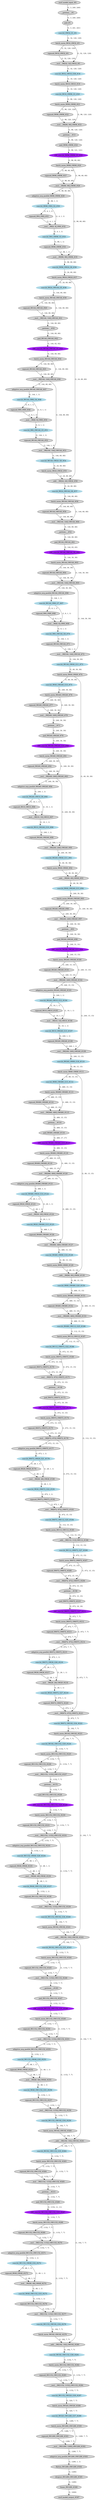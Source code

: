 strict digraph  {
"0 /nncf_model_input_0" [id=0, label="nncf_model_input_#0", style=filled, type=nncf_model_input];
"1 EfficientNet/NNCFUserConv2dStaticSamePadding[_conv_stem]/ModuleDict[pre_ops]/UpdateInputs[1]/__getitem___0" [id=1, label="__getitem___#1", style=filled, type=__getitem__];
"2 EfficientNet/NNCFUserConv2dStaticSamePadding[_conv_stem]/ZeroPad2d[static_padding]/pad_0" [id=2, label="pad_#1", style=filled, type=pad];
"3 EfficientNet/NNCFUserConv2dStaticSamePadding[_conv_stem]/conv2d_0" [color=lightblue, id=3, label="conv2d_OW32_G1_#2", style=filled, type=conv2d];
"4 EfficientNet/NNCFBatchNorm2d[_bn0]/batch_norm_0" [id=4, label="batch_norm_IW32_OW32_#3", style=filled, type=batch_norm];
"5 EfficientNet/MemoryEfficientSwish[_swish]/sigmoid_0" [id=5, label="sigmoid_IW32_OW32_#4", style=filled, type=sigmoid];
"6 EfficientNet/MemoryEfficientSwish[_swish]/__mul___0" [id=6, label="__mul___IW[32, 32]_OW32_#5", style=filled, type=__mul__];
"7 EfficientNet/ModuleList[_blocks]/MBConvBlock[0]/NNCFUserConv2dStaticSamePadding[_project_conv]/conv2d_0" [color=lightblue, id=7, label="conv2d_IW32_OW16_G38_#18", style=filled, type=conv2d];
"8 EfficientNet/ModuleList[_blocks]/MBConvBlock[0]/NNCFBatchNorm2d[_bn2]/batch_norm_0" [id=8, label="batch_norm_IW16_OW16_#19", style=filled, type=batch_norm];
"9 EfficientNet/ModuleList[_blocks]/MBConvBlock[1]/NNCFUserConv2dStaticSamePadding[_expand_conv]/conv2d_0" [color=lightblue, id=9, label="conv2d_IW16_OW96_G3_#20", style=filled, type=conv2d];
"10 EfficientNet/ModuleList[_blocks]/MBConvBlock[1]/NNCFBatchNorm2d[_bn0]/batch_norm_0" [id=10, label="batch_norm_IW96_OW96_#21", style=filled, type=batch_norm];
"11 EfficientNet/ModuleList[_blocks]/MBConvBlock[1]/MemoryEfficientSwish[_swish]/sigmoid_0" [id=11, label="sigmoid_IW96_OW96_#22", style=filled, type=sigmoid];
"12 EfficientNet/ModuleList[_blocks]/MBConvBlock[1]/MemoryEfficientSwish[_swish]/__mul___0" [id=12, label="__mul___IW[96, 96]_OW96_#23", style=filled, type=__mul__];
"13 EfficientNet/ModuleList[_blocks]/MBConvBlock[1]/NNCFUserConv2dStaticSamePadding[_depthwise_conv]/ModuleDict[pre_ops]/UpdateInputs[1]/__getitem___0" [id=13, label="__getitem___#13", style=filled, type=__getitem__];
"14 EfficientNet/ModuleList[_blocks]/MBConvBlock[1]/NNCFUserConv2dStaticSamePadding[_depthwise_conv]/ZeroPad2d[static_padding]/pad_0" [id=14, label="pad_IW96_OW96_#24", style=filled, type=pad];
"15 EfficientNet/ModuleList[_blocks]/MBConvBlock[1]/NNCFUserConv2dStaticSamePadding[_depthwise_conv]/conv2d_0" [color=purple, id=15, label="DW_conv2d_IW96_OW96_G3_#25", style=filled, type=conv2d];
"16 EfficientNet/ModuleList[_blocks]/MBConvBlock[1]/NNCFBatchNorm2d[_bn1]/batch_norm_0" [id=16, label="batch_norm_IW96_OW96_#26", style=filled, type=batch_norm];
"17 EfficientNet/ModuleList[_blocks]/MBConvBlock[1]/MemoryEfficientSwish[_swish]/sigmoid_1" [id=17, label="sigmoid_IW96_OW96_#27", style=filled, type=sigmoid];
"18 EfficientNet/ModuleList[_blocks]/MBConvBlock[1]/MemoryEfficientSwish[_swish]/__mul___1" [id=18, label="__mul___IW[96, 96]_OW96_#28", style=filled, type=__mul__];
"19 EfficientNet/ModuleList[_blocks]/MBConvBlock[1]/adaptive_avg_pool2d_0" [id=19, label="adaptive_avg_pool2d_IW96_OW96_#29", style=filled, type=adaptive_avg_pool2d];
"20 EfficientNet/ModuleList[_blocks]/MBConvBlock[1]/NNCFUserConv2dStaticSamePadding[_se_reduce]/conv2d_0" [color=lightblue, id=20, label="conv2d_IW96_OW4_G2_#30", style=filled, type=conv2d];
"21 EfficientNet/ModuleList[_blocks]/MBConvBlock[1]/MemoryEfficientSwish[_swish]/sigmoid_2" [id=21, label="sigmoid_IW4_OW4_#31", style=filled, type=sigmoid];
"22 EfficientNet/ModuleList[_blocks]/MBConvBlock[1]/MemoryEfficientSwish[_swish]/__mul___2" [id=22, label="__mul___IW[4, 4]_OW4_#32", style=filled, type=__mul__];
"23 EfficientNet/ModuleList[_blocks]/MBConvBlock[1]/NNCFUserConv2dStaticSamePadding[_se_expand]/conv2d_0" [color=lightblue, id=23, label="conv2d_IW4_OW96_G3_#33", style=filled, type=conv2d];
"24 EfficientNet/ModuleList[_blocks]/MBConvBlock[1]/sigmoid_0" [id=24, label="sigmoid_IW96_OW96_#34", style=filled, type=sigmoid];
"25 EfficientNet/ModuleList[_blocks]/MBConvBlock[1]/__mul___0" [id=25, label="__mul___IW[96, 96]_OW96_#35", style=filled, type=__mul__];
"26 EfficientNet/ModuleList[_blocks]/MBConvBlock[1]/NNCFUserConv2dStaticSamePadding[_project_conv]/conv2d_0" [color=lightblue, id=26, label="conv2d_IW96_OW24_G6_#36", style=filled, type=conv2d];
"27 EfficientNet/ModuleList[_blocks]/MBConvBlock[1]/NNCFBatchNorm2d[_bn2]/batch_norm_0" [id=27, label="batch_norm_IW24_OW24_#37", style=filled, type=batch_norm];
"28 EfficientNet/ModuleList[_blocks]/MBConvBlock[2]/NNCFUserConv2dStaticSamePadding[_expand_conv]/conv2d_0" [color=lightblue, id=28, label="conv2d_IW24_OW144_G5_#38", style=filled, type=conv2d];
"29 EfficientNet/ModuleList[_blocks]/MBConvBlock[2]/NNCFBatchNorm2d[_bn0]/batch_norm_0" [id=29, label="batch_norm_IW144_OW144_#39", style=filled, type=batch_norm];
"30 EfficientNet/ModuleList[_blocks]/MBConvBlock[2]/MemoryEfficientSwish[_swish]/sigmoid_0" [id=30, label="sigmoid_IW144_OW144_#40", style=filled, type=sigmoid];
"31 EfficientNet/ModuleList[_blocks]/MBConvBlock[2]/MemoryEfficientSwish[_swish]/__mul___0" [id=31, label="__mul___IW[144, 144]_OW144_#41", style=filled, type=__mul__];
"32 EfficientNet/ModuleList[_blocks]/MBConvBlock[2]/NNCFUserConv2dStaticSamePadding[_depthwise_conv]/ModuleDict[pre_ops]/UpdateInputs[1]/__getitem___0" [id=32, label="__getitem___#32", style=filled, type=__getitem__];
"33 EfficientNet/ModuleList[_blocks]/MBConvBlock[2]/NNCFUserConv2dStaticSamePadding[_depthwise_conv]/ZeroPad2d[static_padding]/pad_0" [id=33, label="pad_IW144_OW144_#42", style=filled, type=pad];
"34 EfficientNet/ModuleList[_blocks]/MBConvBlock[2]/NNCFUserConv2dStaticSamePadding[_depthwise_conv]/conv2d_0" [color=purple, id=34, label="DW_conv2d_IW144_OW144_G5_#43", style=filled, type=conv2d];
"35 EfficientNet/ModuleList[_blocks]/MBConvBlock[2]/NNCFBatchNorm2d[_bn1]/batch_norm_0" [id=35, label="batch_norm_IW144_OW144_#44", style=filled, type=batch_norm];
"36 EfficientNet/ModuleList[_blocks]/MBConvBlock[2]/MemoryEfficientSwish[_swish]/sigmoid_1" [id=36, label="sigmoid_IW144_OW144_#45", style=filled, type=sigmoid];
"37 EfficientNet/ModuleList[_blocks]/MBConvBlock[2]/MemoryEfficientSwish[_swish]/__mul___1" [id=37, label="__mul___IW[144, 144]_OW144_#46", style=filled, type=__mul__];
"38 EfficientNet/ModuleList[_blocks]/MBConvBlock[2]/adaptive_avg_pool2d_0" [id=38, label="adaptive_avg_pool2d_IW144_OW144_#47", style=filled, type=adaptive_avg_pool2d];
"39 EfficientNet/ModuleList[_blocks]/MBConvBlock[2]/NNCFUserConv2dStaticSamePadding[_se_reduce]/conv2d_0" [color=lightblue, id=39, label="conv2d_IW144_OW6_G4_#48", style=filled, type=conv2d];
"40 EfficientNet/ModuleList[_blocks]/MBConvBlock[2]/MemoryEfficientSwish[_swish]/sigmoid_2" [id=40, label="sigmoid_IW6_OW6_#49", style=filled, type=sigmoid];
"41 EfficientNet/ModuleList[_blocks]/MBConvBlock[2]/MemoryEfficientSwish[_swish]/__mul___2" [id=41, label="__mul___IW[6, 6]_OW6_#50", style=filled, type=__mul__];
"42 EfficientNet/ModuleList[_blocks]/MBConvBlock[2]/NNCFUserConv2dStaticSamePadding[_se_expand]/conv2d_0" [color=lightblue, id=42, label="conv2d_IW6_OW144_G5_#51", style=filled, type=conv2d];
"43 EfficientNet/ModuleList[_blocks]/MBConvBlock[2]/sigmoid_0" [id=43, label="sigmoid_IW144_OW144_#52", style=filled, type=sigmoid];
"44 EfficientNet/ModuleList[_blocks]/MBConvBlock[2]/__mul___0" [id=44, label="__mul___IW[144, 144]_OW144_#53", style=filled, type=__mul__];
"45 EfficientNet/ModuleList[_blocks]/MBConvBlock[2]/NNCFUserConv2dStaticSamePadding[_project_conv]/conv2d_0" [color=lightblue, id=45, label="conv2d_IW144_OW24_G6_#54", style=filled, type=conv2d];
"46 EfficientNet/ModuleList[_blocks]/MBConvBlock[2]/NNCFBatchNorm2d[_bn2]/batch_norm_0" [id=46, label="batch_norm_IW24_OW24_#55", style=filled, type=batch_norm];
"47 EfficientNet/ModuleList[_blocks]/MBConvBlock[2]/__add___0" [id=47, label="__add___IW[24, 24]_OW24_#56", style=filled, type=__add__];
"48 EfficientNet/ModuleList[_blocks]/MBConvBlock[3]/NNCFUserConv2dStaticSamePadding[_expand_conv]/conv2d_0" [color=lightblue, id=48, label="conv2d_IW24_OW144_G8_#57", style=filled, type=conv2d];
"49 EfficientNet/ModuleList[_blocks]/MBConvBlock[3]/NNCFBatchNorm2d[_bn0]/batch_norm_0" [id=49, label="batch_norm_IW144_OW144_#58", style=filled, type=batch_norm];
"50 EfficientNet/ModuleList[_blocks]/MBConvBlock[3]/MemoryEfficientSwish[_swish]/sigmoid_0" [id=50, label="sigmoid_IW144_OW144_#59", style=filled, type=sigmoid];
"51 EfficientNet/ModuleList[_blocks]/MBConvBlock[3]/MemoryEfficientSwish[_swish]/__mul___0" [id=51, label="__mul___IW[144, 144]_OW144_#60", style=filled, type=__mul__];
"52 EfficientNet/ModuleList[_blocks]/MBConvBlock[3]/NNCFUserConv2dStaticSamePadding[_depthwise_conv]/ModuleDict[pre_ops]/UpdateInputs[1]/__getitem___0" [id=52, label="__getitem___#52", style=filled, type=__getitem__];
"53 EfficientNet/ModuleList[_blocks]/MBConvBlock[3]/NNCFUserConv2dStaticSamePadding[_depthwise_conv]/ZeroPad2d[static_padding]/pad_0" [id=53, label="pad_IW144_OW144_#61", style=filled, type=pad];
"54 EfficientNet/ModuleList[_blocks]/MBConvBlock[3]/NNCFUserConv2dStaticSamePadding[_depthwise_conv]/conv2d_0" [color=purple, id=54, label="DW_conv2d_IW144_OW144_G8_#62", style=filled, type=conv2d];
"55 EfficientNet/ModuleList[_blocks]/MBConvBlock[3]/NNCFBatchNorm2d[_bn1]/batch_norm_0" [id=55, label="batch_norm_IW144_OW144_#63", style=filled, type=batch_norm];
"56 EfficientNet/ModuleList[_blocks]/MBConvBlock[3]/MemoryEfficientSwish[_swish]/sigmoid_1" [id=56, label="sigmoid_IW144_OW144_#64", style=filled, type=sigmoid];
"57 EfficientNet/ModuleList[_blocks]/MBConvBlock[3]/MemoryEfficientSwish[_swish]/__mul___1" [id=57, label="__mul___IW[144, 144]_OW144_#65", style=filled, type=__mul__];
"58 EfficientNet/ModuleList[_blocks]/MBConvBlock[3]/adaptive_avg_pool2d_0" [id=58, label="adaptive_avg_pool2d_IW144_OW144_#66", style=filled, type=adaptive_avg_pool2d];
"59 EfficientNet/ModuleList[_blocks]/MBConvBlock[3]/NNCFUserConv2dStaticSamePadding[_se_reduce]/conv2d_0" [color=lightblue, id=59, label="conv2d_IW144_OW6_G7_#67", style=filled, type=conv2d];
"60 EfficientNet/ModuleList[_blocks]/MBConvBlock[3]/MemoryEfficientSwish[_swish]/sigmoid_2" [id=60, label="sigmoid_IW6_OW6_#68", style=filled, type=sigmoid];
"61 EfficientNet/ModuleList[_blocks]/MBConvBlock[3]/MemoryEfficientSwish[_swish]/__mul___2" [id=61, label="__mul___IW[6, 6]_OW6_#69", style=filled, type=__mul__];
"62 EfficientNet/ModuleList[_blocks]/MBConvBlock[3]/NNCFUserConv2dStaticSamePadding[_se_expand]/conv2d_0" [color=lightblue, id=62, label="conv2d_IW6_OW144_G8_#70", style=filled, type=conv2d];
"63 EfficientNet/ModuleList[_blocks]/MBConvBlock[3]/sigmoid_0" [id=63, label="sigmoid_IW144_OW144_#71", style=filled, type=sigmoid];
"64 EfficientNet/ModuleList[_blocks]/MBConvBlock[3]/__mul___0" [id=64, label="__mul___IW[144, 144]_OW144_#72", style=filled, type=__mul__];
"65 EfficientNet/ModuleList[_blocks]/MBConvBlock[3]/NNCFUserConv2dStaticSamePadding[_project_conv]/conv2d_0" [color=lightblue, id=65, label="conv2d_IW144_OW40_G11_#73", style=filled, type=conv2d];
"66 EfficientNet/ModuleList[_blocks]/MBConvBlock[3]/NNCFBatchNorm2d[_bn2]/batch_norm_0" [id=66, label="batch_norm_IW40_OW40_#74", style=filled, type=batch_norm];
"67 EfficientNet/ModuleList[_blocks]/MBConvBlock[4]/NNCFUserConv2dStaticSamePadding[_expand_conv]/conv2d_0" [color=lightblue, id=67, label="conv2d_IW40_OW240_G10_#75", style=filled, type=conv2d];
"68 EfficientNet/ModuleList[_blocks]/MBConvBlock[4]/NNCFBatchNorm2d[_bn0]/batch_norm_0" [id=68, label="batch_norm_IW240_OW240_#76", style=filled, type=batch_norm];
"69 EfficientNet/ModuleList[_blocks]/MBConvBlock[4]/MemoryEfficientSwish[_swish]/sigmoid_0" [id=69, label="sigmoid_IW240_OW240_#77", style=filled, type=sigmoid];
"70 EfficientNet/ModuleList[_blocks]/MBConvBlock[4]/MemoryEfficientSwish[_swish]/__mul___0" [id=70, label="__mul___IW[240, 240]_OW240_#78", style=filled, type=__mul__];
"71 EfficientNet/ModuleList[_blocks]/MBConvBlock[4]/NNCFUserConv2dStaticSamePadding[_depthwise_conv]/ModuleDict[pre_ops]/UpdateInputs[1]/__getitem___0" [id=71, label="__getitem___#71", style=filled, type=__getitem__];
"72 EfficientNet/ModuleList[_blocks]/MBConvBlock[4]/NNCFUserConv2dStaticSamePadding[_depthwise_conv]/ZeroPad2d[static_padding]/pad_0" [id=72, label="pad_IW240_OW240_#79", style=filled, type=pad];
"73 EfficientNet/ModuleList[_blocks]/MBConvBlock[4]/NNCFUserConv2dStaticSamePadding[_depthwise_conv]/conv2d_0" [color=purple, id=73, label="DW_conv2d_IW240_OW240_G10_#80", style=filled, type=conv2d];
"74 EfficientNet/ModuleList[_blocks]/MBConvBlock[4]/NNCFBatchNorm2d[_bn1]/batch_norm_0" [id=74, label="batch_norm_IW240_OW240_#81", style=filled, type=batch_norm];
"75 EfficientNet/ModuleList[_blocks]/MBConvBlock[4]/MemoryEfficientSwish[_swish]/sigmoid_1" [id=75, label="sigmoid_IW240_OW240_#82", style=filled, type=sigmoid];
"76 EfficientNet/ModuleList[_blocks]/MBConvBlock[4]/MemoryEfficientSwish[_swish]/__mul___1" [id=76, label="__mul___IW[240, 240]_OW240_#83", style=filled, type=__mul__];
"77 EfficientNet/ModuleList[_blocks]/MBConvBlock[4]/adaptive_avg_pool2d_0" [id=77, label="adaptive_avg_pool2d_IW240_OW240_#84", style=filled, type=adaptive_avg_pool2d];
"78 EfficientNet/ModuleList[_blocks]/MBConvBlock[4]/NNCFUserConv2dStaticSamePadding[_se_reduce]/conv2d_0" [color=lightblue, id=78, label="conv2d_IW240_OW10_G9_#85", style=filled, type=conv2d];
"79 EfficientNet/ModuleList[_blocks]/MBConvBlock[4]/MemoryEfficientSwish[_swish]/sigmoid_2" [id=79, label="sigmoid_IW10_OW10_#86", style=filled, type=sigmoid];
"80 EfficientNet/ModuleList[_blocks]/MBConvBlock[4]/MemoryEfficientSwish[_swish]/__mul___2" [id=80, label="__mul___IW[10, 10]_OW10_#87", style=filled, type=__mul__];
"81 EfficientNet/ModuleList[_blocks]/MBConvBlock[4]/NNCFUserConv2dStaticSamePadding[_se_expand]/conv2d_0" [color=lightblue, id=81, label="conv2d_IW10_OW240_G10_#88", style=filled, type=conv2d];
"82 EfficientNet/ModuleList[_blocks]/MBConvBlock[4]/sigmoid_0" [id=82, label="sigmoid_IW240_OW240_#89", style=filled, type=sigmoid];
"83 EfficientNet/ModuleList[_blocks]/MBConvBlock[4]/__mul___0" [id=83, label="__mul___IW[240, 240]_OW240_#90", style=filled, type=__mul__];
"84 EfficientNet/ModuleList[_blocks]/MBConvBlock[4]/NNCFUserConv2dStaticSamePadding[_project_conv]/conv2d_0" [color=lightblue, id=84, label="conv2d_IW240_OW40_G11_#91", style=filled, type=conv2d];
"85 EfficientNet/ModuleList[_blocks]/MBConvBlock[4]/NNCFBatchNorm2d[_bn2]/batch_norm_0" [id=85, label="batch_norm_IW40_OW40_#92", style=filled, type=batch_norm];
"86 EfficientNet/ModuleList[_blocks]/MBConvBlock[4]/__add___0" [id=86, label="__add___IW[40, 40]_OW40_#93", style=filled, type=__add__];
"87 EfficientNet/ModuleList[_blocks]/MBConvBlock[5]/NNCFUserConv2dStaticSamePadding[_expand_conv]/conv2d_0" [color=lightblue, id=87, label="conv2d_IW40_OW240_G13_#94", style=filled, type=conv2d];
"88 EfficientNet/ModuleList[_blocks]/MBConvBlock[5]/NNCFBatchNorm2d[_bn0]/batch_norm_0" [id=88, label="batch_norm_IW240_OW240_#95", style=filled, type=batch_norm];
"89 EfficientNet/ModuleList[_blocks]/MBConvBlock[5]/MemoryEfficientSwish[_swish]/sigmoid_0" [id=89, label="sigmoid_IW240_OW240_#96", style=filled, type=sigmoid];
"90 EfficientNet/ModuleList[_blocks]/MBConvBlock[5]/MemoryEfficientSwish[_swish]/__mul___0" [id=90, label="__mul___IW[240, 240]_OW240_#97", style=filled, type=__mul__];
"91 EfficientNet/ModuleList[_blocks]/MBConvBlock[5]/NNCFUserConv2dStaticSamePadding[_depthwise_conv]/ModuleDict[pre_ops]/UpdateInputs[1]/__getitem___0" [id=91, label="__getitem___#91", style=filled, type=__getitem__];
"92 EfficientNet/ModuleList[_blocks]/MBConvBlock[5]/NNCFUserConv2dStaticSamePadding[_depthwise_conv]/ZeroPad2d[static_padding]/pad_0" [id=92, label="pad_IW240_OW240_#98", style=filled, type=pad];
"93 EfficientNet/ModuleList[_blocks]/MBConvBlock[5]/NNCFUserConv2dStaticSamePadding[_depthwise_conv]/conv2d_0" [color=purple, id=93, label="DW_conv2d_IW240_OW240_G13_#99", style=filled, type=conv2d];
"94 EfficientNet/ModuleList[_blocks]/MBConvBlock[5]/NNCFBatchNorm2d[_bn1]/batch_norm_0" [id=94, label="batch_norm_IW240_OW240_#100", style=filled, type=batch_norm];
"95 EfficientNet/ModuleList[_blocks]/MBConvBlock[5]/MemoryEfficientSwish[_swish]/sigmoid_1" [id=95, label="sigmoid_IW240_OW240_#101", style=filled, type=sigmoid];
"96 EfficientNet/ModuleList[_blocks]/MBConvBlock[5]/MemoryEfficientSwish[_swish]/__mul___1" [id=96, label="__mul___IW[240, 240]_OW240_#102", style=filled, type=__mul__];
"97 EfficientNet/ModuleList[_blocks]/MBConvBlock[5]/adaptive_avg_pool2d_0" [id=97, label="adaptive_avg_pool2d_IW240_OW240_#103", style=filled, type=adaptive_avg_pool2d];
"98 EfficientNet/ModuleList[_blocks]/MBConvBlock[5]/NNCFUserConv2dStaticSamePadding[_se_reduce]/conv2d_0" [color=lightblue, id=98, label="conv2d_IW240_OW10_G12_#104", style=filled, type=conv2d];
"99 EfficientNet/ModuleList[_blocks]/MBConvBlock[5]/MemoryEfficientSwish[_swish]/sigmoid_2" [id=99, label="sigmoid_IW10_OW10_#105", style=filled, type=sigmoid];
"100 EfficientNet/ModuleList[_blocks]/MBConvBlock[5]/MemoryEfficientSwish[_swish]/__mul___2" [id=100, label="__mul___IW[10, 10]_OW10_#106", style=filled, type=__mul__];
"101 EfficientNet/ModuleList[_blocks]/MBConvBlock[5]/NNCFUserConv2dStaticSamePadding[_se_expand]/conv2d_0" [color=lightblue, id=101, label="conv2d_IW10_OW240_G13_#107", style=filled, type=conv2d];
"102 EfficientNet/ModuleList[_blocks]/MBConvBlock[5]/sigmoid_0" [id=102, label="sigmoid_IW240_OW240_#108", style=filled, type=sigmoid];
"103 EfficientNet/ModuleList[_blocks]/MBConvBlock[5]/__mul___0" [id=103, label="__mul___IW[240, 240]_OW240_#109", style=filled, type=__mul__];
"104 EfficientNet/ModuleList[_blocks]/MBConvBlock[5]/NNCFUserConv2dStaticSamePadding[_project_conv]/conv2d_0" [color=lightblue, id=104, label="conv2d_IW240_OW80_G18_#110", style=filled, type=conv2d];
"105 EfficientNet/ModuleList[_blocks]/MBConvBlock[5]/NNCFBatchNorm2d[_bn2]/batch_norm_0" [id=105, label="batch_norm_IW80_OW80_#111", style=filled, type=batch_norm];
"106 EfficientNet/ModuleList[_blocks]/MBConvBlock[6]/NNCFUserConv2dStaticSamePadding[_expand_conv]/conv2d_0" [color=lightblue, id=106, label="conv2d_IW80_OW480_G15_#112", style=filled, type=conv2d];
"107 EfficientNet/ModuleList[_blocks]/MBConvBlock[6]/NNCFBatchNorm2d[_bn0]/batch_norm_0" [id=107, label="batch_norm_IW480_OW480_#113", style=filled, type=batch_norm];
"108 EfficientNet/ModuleList[_blocks]/MBConvBlock[6]/MemoryEfficientSwish[_swish]/sigmoid_0" [id=108, label="sigmoid_IW480_OW480_#114", style=filled, type=sigmoid];
"109 EfficientNet/ModuleList[_blocks]/MBConvBlock[6]/MemoryEfficientSwish[_swish]/__mul___0" [id=109, label="__mul___IW[480, 480]_OW480_#115", style=filled, type=__mul__];
"110 EfficientNet/ModuleList[_blocks]/MBConvBlock[6]/NNCFUserConv2dStaticSamePadding[_depthwise_conv]/ModuleDict[pre_ops]/UpdateInputs[1]/__getitem___0" [id=110, label="__getitem___#110", style=filled, type=__getitem__];
"111 EfficientNet/ModuleList[_blocks]/MBConvBlock[6]/NNCFUserConv2dStaticSamePadding[_depthwise_conv]/ZeroPad2d[static_padding]/pad_0" [id=111, label="pad_IW480_OW480_#116", style=filled, type=pad];
"112 EfficientNet/ModuleList[_blocks]/MBConvBlock[6]/NNCFUserConv2dStaticSamePadding[_depthwise_conv]/conv2d_0" [color=purple, id=112, label="DW_conv2d_IW480_OW480_G15_#117", style=filled, type=conv2d];
"113 EfficientNet/ModuleList[_blocks]/MBConvBlock[6]/NNCFBatchNorm2d[_bn1]/batch_norm_0" [id=113, label="batch_norm_IW480_OW480_#118", style=filled, type=batch_norm];
"114 EfficientNet/ModuleList[_blocks]/MBConvBlock[6]/MemoryEfficientSwish[_swish]/sigmoid_1" [id=114, label="sigmoid_IW480_OW480_#119", style=filled, type=sigmoid];
"115 EfficientNet/ModuleList[_blocks]/MBConvBlock[6]/MemoryEfficientSwish[_swish]/__mul___1" [id=115, label="__mul___IW[480, 480]_OW480_#120", style=filled, type=__mul__];
"116 EfficientNet/ModuleList[_blocks]/MBConvBlock[6]/adaptive_avg_pool2d_0" [id=116, label="adaptive_avg_pool2d_IW480_OW480_#121", style=filled, type=adaptive_avg_pool2d];
"117 EfficientNet/ModuleList[_blocks]/MBConvBlock[6]/NNCFUserConv2dStaticSamePadding[_se_reduce]/conv2d_0" [color=lightblue, id=117, label="conv2d_IW480_OW20_G14_#122", style=filled, type=conv2d];
"118 EfficientNet/ModuleList[_blocks]/MBConvBlock[6]/MemoryEfficientSwish[_swish]/sigmoid_2" [id=118, label="sigmoid_IW20_OW20_#123", style=filled, type=sigmoid];
"119 EfficientNet/ModuleList[_blocks]/MBConvBlock[6]/MemoryEfficientSwish[_swish]/__mul___2" [id=119, label="__mul___IW[20, 20]_OW20_#124", style=filled, type=__mul__];
"120 EfficientNet/ModuleList[_blocks]/MBConvBlock[6]/NNCFUserConv2dStaticSamePadding[_se_expand]/conv2d_0" [color=lightblue, id=120, label="conv2d_IW20_OW480_G15_#125", style=filled, type=conv2d];
"121 EfficientNet/ModuleList[_blocks]/MBConvBlock[6]/sigmoid_0" [id=121, label="sigmoid_IW480_OW480_#126", style=filled, type=sigmoid];
"122 EfficientNet/ModuleList[_blocks]/MBConvBlock[6]/__mul___0" [id=122, label="__mul___IW[480, 480]_OW480_#127", style=filled, type=__mul__];
"123 EfficientNet/ModuleList[_blocks]/MBConvBlock[6]/NNCFUserConv2dStaticSamePadding[_project_conv]/conv2d_0" [color=lightblue, id=123, label="conv2d_IW480_OW80_G18_#128", style=filled, type=conv2d];
"124 EfficientNet/ModuleList[_blocks]/MBConvBlock[6]/NNCFBatchNorm2d[_bn2]/batch_norm_0" [id=124, label="batch_norm_IW80_OW80_#129", style=filled, type=batch_norm];
"125 EfficientNet/ModuleList[_blocks]/MBConvBlock[6]/__add___0" [id=125, label="__add___IW[80, 80]_OW80_#130", style=filled, type=__add__];
"126 EfficientNet/ModuleList[_blocks]/MBConvBlock[8]/NNCFUserConv2dStaticSamePadding[_expand_conv]/conv2d_0" [color=lightblue, id=126, label="conv2d_IW80_OW480_G20_#150", style=filled, type=conv2d];
"127 EfficientNet/ModuleList[_blocks]/MBConvBlock[8]/NNCFBatchNorm2d[_bn0]/batch_norm_0" [id=127, label="batch_norm_IW480_OW480_#151", style=filled, type=batch_norm];
"128 EfficientNet/ModuleList[_blocks]/MBConvBlock[8]/MemoryEfficientSwish[_swish]/sigmoid_0" [id=128, label="sigmoid_IW480_OW480_#152", style=filled, type=sigmoid];
"129 EfficientNet/ModuleList[_blocks]/MBConvBlock[8]/MemoryEfficientSwish[_swish]/__mul___0" [id=129, label="__mul___IW[480, 480]_OW480_#153", style=filled, type=__mul__];
"130 EfficientNet/ModuleList[_blocks]/MBConvBlock[8]/NNCFUserConv2dStaticSamePadding[_project_conv]/conv2d_0" [color=lightblue, id=130, label="conv2d_IW480_OW112_G25_#166", style=filled, type=conv2d];
"131 EfficientNet/ModuleList[_blocks]/MBConvBlock[8]/NNCFBatchNorm2d[_bn2]/batch_norm_0" [id=131, label="batch_norm_IW112_OW112_#167", style=filled, type=batch_norm];
"132 EfficientNet/ModuleList[_blocks]/MBConvBlock[9]/NNCFUserConv2dStaticSamePadding[_expand_conv]/conv2d_0" [color=lightblue, id=132, label="conv2d_IW112_OW672_G22_#168", style=filled, type=conv2d];
"133 EfficientNet/ModuleList[_blocks]/MBConvBlock[9]/NNCFBatchNorm2d[_bn0]/batch_norm_0" [id=133, label="batch_norm_IW672_OW672_#169", style=filled, type=batch_norm];
"134 EfficientNet/ModuleList[_blocks]/MBConvBlock[9]/MemoryEfficientSwish[_swish]/sigmoid_0" [id=134, label="sigmoid_IW672_OW672_#170", style=filled, type=sigmoid];
"135 EfficientNet/ModuleList[_blocks]/MBConvBlock[9]/MemoryEfficientSwish[_swish]/__mul___0" [id=135, label="__mul___IW[672, 672]_OW672_#171", style=filled, type=__mul__];
"136 EfficientNet/ModuleList[_blocks]/MBConvBlock[9]/NNCFUserConv2dStaticSamePadding[_depthwise_conv]/ModuleDict[pre_ops]/UpdateInputs[1]/__getitem___0" [id=136, label="__getitem___#136", style=filled, type=__getitem__];
"137 EfficientNet/ModuleList[_blocks]/MBConvBlock[9]/NNCFUserConv2dStaticSamePadding[_depthwise_conv]/ZeroPad2d[static_padding]/pad_0" [id=137, label="pad_IW672_OW672_#172", style=filled, type=pad];
"138 EfficientNet/ModuleList[_blocks]/MBConvBlock[9]/NNCFUserConv2dStaticSamePadding[_depthwise_conv]/conv2d_0" [color=purple, id=138, label="DW_conv2d_IW672_OW672_G22_#173", style=filled, type=conv2d];
"139 EfficientNet/ModuleList[_blocks]/MBConvBlock[9]/NNCFBatchNorm2d[_bn1]/batch_norm_0" [id=139, label="batch_norm_IW672_OW672_#174", style=filled, type=batch_norm];
"140 EfficientNet/ModuleList[_blocks]/MBConvBlock[9]/MemoryEfficientSwish[_swish]/sigmoid_1" [id=140, label="sigmoid_IW672_OW672_#175", style=filled, type=sigmoid];
"141 EfficientNet/ModuleList[_blocks]/MBConvBlock[9]/MemoryEfficientSwish[_swish]/__mul___1" [id=141, label="__mul___IW[672, 672]_OW672_#176", style=filled, type=__mul__];
"142 EfficientNet/ModuleList[_blocks]/MBConvBlock[9]/adaptive_avg_pool2d_0" [id=142, label="adaptive_avg_pool2d_IW672_OW672_#177", style=filled, type=adaptive_avg_pool2d];
"143 EfficientNet/ModuleList[_blocks]/MBConvBlock[9]/NNCFUserConv2dStaticSamePadding[_se_reduce]/conv2d_0" [color=lightblue, id=143, label="conv2d_IW672_OW28_G21_#178", style=filled, type=conv2d];
"144 EfficientNet/ModuleList[_blocks]/MBConvBlock[9]/MemoryEfficientSwish[_swish]/sigmoid_2" [id=144, label="sigmoid_IW28_OW28_#179", style=filled, type=sigmoid];
"145 EfficientNet/ModuleList[_blocks]/MBConvBlock[9]/MemoryEfficientSwish[_swish]/__mul___2" [id=145, label="__mul___IW[28, 28]_OW28_#180", style=filled, type=__mul__];
"146 EfficientNet/ModuleList[_blocks]/MBConvBlock[9]/NNCFUserConv2dStaticSamePadding[_se_expand]/conv2d_0" [color=lightblue, id=146, label="conv2d_IW28_OW672_G22_#181", style=filled, type=conv2d];
"147 EfficientNet/ModuleList[_blocks]/MBConvBlock[9]/sigmoid_0" [id=147, label="sigmoid_IW672_OW672_#182", style=filled, type=sigmoid];
"148 EfficientNet/ModuleList[_blocks]/MBConvBlock[9]/__mul___0" [id=148, label="__mul___IW[672, 672]_OW672_#183", style=filled, type=__mul__];
"149 EfficientNet/ModuleList[_blocks]/MBConvBlock[9]/NNCFUserConv2dStaticSamePadding[_project_conv]/conv2d_0" [color=lightblue, id=149, label="conv2d_IW672_OW112_G25_#184", style=filled, type=conv2d];
"150 EfficientNet/ModuleList[_blocks]/MBConvBlock[9]/NNCFBatchNorm2d[_bn2]/batch_norm_0" [id=150, label="batch_norm_IW112_OW112_#185", style=filled, type=batch_norm];
"151 EfficientNet/ModuleList[_blocks]/MBConvBlock[9]/__add___0" [id=151, label="__add___IW[112, 112]_OW112_#186", style=filled, type=__add__];
"152 EfficientNet/ModuleList[_blocks]/MBConvBlock[11]/NNCFUserConv2dStaticSamePadding[_expand_conv]/conv2d_0" [color=lightblue, id=152, label="conv2d_IW112_OW672_G27_#206", style=filled, type=conv2d];
"153 EfficientNet/ModuleList[_blocks]/MBConvBlock[11]/NNCFBatchNorm2d[_bn0]/batch_norm_0" [id=153, label="batch_norm_IW672_OW672_#207", style=filled, type=batch_norm];
"154 EfficientNet/ModuleList[_blocks]/MBConvBlock[11]/MemoryEfficientSwish[_swish]/sigmoid_0" [id=154, label="sigmoid_IW672_OW672_#208", style=filled, type=sigmoid];
"155 EfficientNet/ModuleList[_blocks]/MBConvBlock[11]/MemoryEfficientSwish[_swish]/__mul___0" [id=155, label="__mul___IW[672, 672]_OW672_#209", style=filled, type=__mul__];
"156 EfficientNet/ModuleList[_blocks]/MBConvBlock[11]/NNCFUserConv2dStaticSamePadding[_depthwise_conv]/ModuleDict[pre_ops]/UpdateInputs[1]/__getitem___0" [id=156, label="__getitem___#156", style=filled, type=__getitem__];
"157 EfficientNet/ModuleList[_blocks]/MBConvBlock[11]/NNCFUserConv2dStaticSamePadding[_depthwise_conv]/ZeroPad2d[static_padding]/pad_0" [id=157, label="pad_IW672_OW672_#210", style=filled, type=pad];
"158 EfficientNet/ModuleList[_blocks]/MBConvBlock[11]/NNCFUserConv2dStaticSamePadding[_depthwise_conv]/conv2d_0" [color=purple, id=158, label="DW_conv2d_IW672_OW672_G27_#211", style=filled, type=conv2d];
"159 EfficientNet/ModuleList[_blocks]/MBConvBlock[11]/NNCFBatchNorm2d[_bn1]/batch_norm_0" [id=159, label="batch_norm_IW672_OW672_#212", style=filled, type=batch_norm];
"160 EfficientNet/ModuleList[_blocks]/MBConvBlock[11]/MemoryEfficientSwish[_swish]/sigmoid_1" [id=160, label="sigmoid_IW672_OW672_#213", style=filled, type=sigmoid];
"161 EfficientNet/ModuleList[_blocks]/MBConvBlock[11]/MemoryEfficientSwish[_swish]/__mul___1" [id=161, label="__mul___IW[672, 672]_OW672_#214", style=filled, type=__mul__];
"162 EfficientNet/ModuleList[_blocks]/MBConvBlock[11]/adaptive_avg_pool2d_0" [id=162, label="adaptive_avg_pool2d_IW672_OW672_#215", style=filled, type=adaptive_avg_pool2d];
"163 EfficientNet/ModuleList[_blocks]/MBConvBlock[11]/NNCFUserConv2dStaticSamePadding[_se_reduce]/conv2d_0" [color=lightblue, id=163, label="conv2d_IW672_OW28_G26_#216", style=filled, type=conv2d];
"164 EfficientNet/ModuleList[_blocks]/MBConvBlock[11]/MemoryEfficientSwish[_swish]/sigmoid_2" [id=164, label="sigmoid_IW28_OW28_#217", style=filled, type=sigmoid];
"165 EfficientNet/ModuleList[_blocks]/MBConvBlock[11]/MemoryEfficientSwish[_swish]/__mul___2" [id=165, label="__mul___IW[28, 28]_OW28_#218", style=filled, type=__mul__];
"166 EfficientNet/ModuleList[_blocks]/MBConvBlock[11]/NNCFUserConv2dStaticSamePadding[_se_expand]/conv2d_0" [color=lightblue, id=166, label="conv2d_IW28_OW672_G27_#219", style=filled, type=conv2d];
"167 EfficientNet/ModuleList[_blocks]/MBConvBlock[11]/sigmoid_0" [id=167, label="sigmoid_IW672_OW672_#220", style=filled, type=sigmoid];
"168 EfficientNet/ModuleList[_blocks]/MBConvBlock[11]/__mul___0" [id=168, label="__mul___IW[672, 672]_OW672_#221", style=filled, type=__mul__];
"169 EfficientNet/ModuleList[_blocks]/MBConvBlock[11]/NNCFUserConv2dStaticSamePadding[_project_conv]/conv2d_0" [color=lightblue, id=169, label="conv2d_IW672_OW192_G34_#222", style=filled, type=conv2d];
"170 EfficientNet/ModuleList[_blocks]/MBConvBlock[11]/NNCFBatchNorm2d[_bn2]/batch_norm_0" [id=170, label="batch_norm_IW192_OW192_#223", style=filled, type=batch_norm];
"171 EfficientNet/ModuleList[_blocks]/MBConvBlock[12]/NNCFUserConv2dStaticSamePadding[_expand_conv]/conv2d_0" [color=lightblue, id=171, label="conv2d_IW192_OW1152_G29_#224", style=filled, type=conv2d];
"172 EfficientNet/ModuleList[_blocks]/MBConvBlock[12]/NNCFBatchNorm2d[_bn0]/batch_norm_0" [id=172, label="batch_norm_IW1152_OW1152_#225", style=filled, type=batch_norm];
"173 EfficientNet/ModuleList[_blocks]/MBConvBlock[12]/MemoryEfficientSwish[_swish]/sigmoid_0" [id=173, label="sigmoid_IW1152_OW1152_#226", style=filled, type=sigmoid];
"174 EfficientNet/ModuleList[_blocks]/MBConvBlock[12]/MemoryEfficientSwish[_swish]/__mul___0" [id=174, label="__mul___IW[1152, 1152]_OW1152_#227", style=filled, type=__mul__];
"175 EfficientNet/ModuleList[_blocks]/MBConvBlock[12]/NNCFUserConv2dStaticSamePadding[_depthwise_conv]/ModuleDict[pre_ops]/UpdateInputs[1]/__getitem___0" [id=175, label="__getitem___#175", style=filled, type=__getitem__];
"176 EfficientNet/ModuleList[_blocks]/MBConvBlock[12]/NNCFUserConv2dStaticSamePadding[_depthwise_conv]/ZeroPad2d[static_padding]/pad_0" [id=176, label="pad_IW1152_OW1152_#228", style=filled, type=pad];
"177 EfficientNet/ModuleList[_blocks]/MBConvBlock[12]/NNCFUserConv2dStaticSamePadding[_depthwise_conv]/conv2d_0" [color=purple, id=177, label="DW_conv2d_IW1152_OW1152_G29_#229", style=filled, type=conv2d];
"178 EfficientNet/ModuleList[_blocks]/MBConvBlock[12]/NNCFBatchNorm2d[_bn1]/batch_norm_0" [id=178, label="batch_norm_IW1152_OW1152_#230", style=filled, type=batch_norm];
"179 EfficientNet/ModuleList[_blocks]/MBConvBlock[12]/MemoryEfficientSwish[_swish]/sigmoid_1" [id=179, label="sigmoid_IW1152_OW1152_#231", style=filled, type=sigmoid];
"180 EfficientNet/ModuleList[_blocks]/MBConvBlock[12]/MemoryEfficientSwish[_swish]/__mul___1" [id=180, label="__mul___IW[1152, 1152]_OW1152_#232", style=filled, type=__mul__];
"181 EfficientNet/ModuleList[_blocks]/MBConvBlock[12]/adaptive_avg_pool2d_0" [id=181, label="adaptive_avg_pool2d_IW1152_OW1152_#233", style=filled, type=adaptive_avg_pool2d];
"182 EfficientNet/ModuleList[_blocks]/MBConvBlock[12]/NNCFUserConv2dStaticSamePadding[_se_reduce]/conv2d_0" [color=lightblue, id=182, label="conv2d_IW1152_OW48_G28_#234", style=filled, type=conv2d];
"183 EfficientNet/ModuleList[_blocks]/MBConvBlock[12]/MemoryEfficientSwish[_swish]/sigmoid_2" [id=183, label="sigmoid_IW48_OW48_#235", style=filled, type=sigmoid];
"184 EfficientNet/ModuleList[_blocks]/MBConvBlock[12]/MemoryEfficientSwish[_swish]/__mul___2" [id=184, label="__mul___IW[48, 48]_OW48_#236", style=filled, type=__mul__];
"185 EfficientNet/ModuleList[_blocks]/MBConvBlock[12]/NNCFUserConv2dStaticSamePadding[_se_expand]/conv2d_0" [color=lightblue, id=185, label="conv2d_IW48_OW1152_G29_#237", style=filled, type=conv2d];
"186 EfficientNet/ModuleList[_blocks]/MBConvBlock[12]/sigmoid_0" [id=186, label="sigmoid_IW1152_OW1152_#238", style=filled, type=sigmoid];
"187 EfficientNet/ModuleList[_blocks]/MBConvBlock[12]/__mul___0" [id=187, label="__mul___IW[1152, 1152]_OW1152_#239", style=filled, type=__mul__];
"188 EfficientNet/ModuleList[_blocks]/MBConvBlock[12]/NNCFUserConv2dStaticSamePadding[_project_conv]/conv2d_0" [color=lightblue, id=188, label="conv2d_IW1152_OW192_G34_#240", style=filled, type=conv2d];
"189 EfficientNet/ModuleList[_blocks]/MBConvBlock[12]/NNCFBatchNorm2d[_bn2]/batch_norm_0" [id=189, label="batch_norm_IW192_OW192_#241", style=filled, type=batch_norm];
"190 EfficientNet/ModuleList[_blocks]/MBConvBlock[12]/__add___0" [id=190, label="__add___IW[192, 192]_OW192_#242", style=filled, type=__add__];
"191 EfficientNet/ModuleList[_blocks]/MBConvBlock[13]/NNCFUserConv2dStaticSamePadding[_expand_conv]/conv2d_0" [color=lightblue, id=191, label="conv2d_IW192_OW1152_G31_#243", style=filled, type=conv2d];
"192 EfficientNet/ModuleList[_blocks]/MBConvBlock[13]/NNCFBatchNorm2d[_bn0]/batch_norm_0" [id=192, label="batch_norm_IW1152_OW1152_#244", style=filled, type=batch_norm];
"193 EfficientNet/ModuleList[_blocks]/MBConvBlock[13]/MemoryEfficientSwish[_swish]/sigmoid_0" [id=193, label="sigmoid_IW1152_OW1152_#245", style=filled, type=sigmoid];
"194 EfficientNet/ModuleList[_blocks]/MBConvBlock[13]/MemoryEfficientSwish[_swish]/__mul___0" [id=194, label="__mul___IW[1152, 1152]_OW1152_#246", style=filled, type=__mul__];
"195 EfficientNet/ModuleList[_blocks]/MBConvBlock[13]/NNCFUserConv2dStaticSamePadding[_depthwise_conv]/ModuleDict[pre_ops]/UpdateInputs[1]/__getitem___0" [id=195, label="__getitem___#195", style=filled, type=__getitem__];
"196 EfficientNet/ModuleList[_blocks]/MBConvBlock[13]/NNCFUserConv2dStaticSamePadding[_depthwise_conv]/ZeroPad2d[static_padding]/pad_0" [id=196, label="pad_IW1152_OW1152_#247", style=filled, type=pad];
"197 EfficientNet/ModuleList[_blocks]/MBConvBlock[13]/NNCFUserConv2dStaticSamePadding[_depthwise_conv]/conv2d_0" [color=purple, id=197, label="DW_conv2d_IW1152_OW1152_G31_#248", style=filled, type=conv2d];
"198 EfficientNet/ModuleList[_blocks]/MBConvBlock[13]/NNCFBatchNorm2d[_bn1]/batch_norm_0" [id=198, label="batch_norm_IW1152_OW1152_#249", style=filled, type=batch_norm];
"199 EfficientNet/ModuleList[_blocks]/MBConvBlock[13]/MemoryEfficientSwish[_swish]/sigmoid_1" [id=199, label="sigmoid_IW1152_OW1152_#250", style=filled, type=sigmoid];
"200 EfficientNet/ModuleList[_blocks]/MBConvBlock[13]/MemoryEfficientSwish[_swish]/__mul___1" [id=200, label="__mul___IW[1152, 1152]_OW1152_#251", style=filled, type=__mul__];
"201 EfficientNet/ModuleList[_blocks]/MBConvBlock[13]/adaptive_avg_pool2d_0" [id=201, label="adaptive_avg_pool2d_IW1152_OW1152_#252", style=filled, type=adaptive_avg_pool2d];
"202 EfficientNet/ModuleList[_blocks]/MBConvBlock[13]/NNCFUserConv2dStaticSamePadding[_se_reduce]/conv2d_0" [color=lightblue, id=202, label="conv2d_IW1152_OW48_G30_#253", style=filled, type=conv2d];
"203 EfficientNet/ModuleList[_blocks]/MBConvBlock[13]/MemoryEfficientSwish[_swish]/sigmoid_2" [id=203, label="sigmoid_IW48_OW48_#254", style=filled, type=sigmoid];
"204 EfficientNet/ModuleList[_blocks]/MBConvBlock[13]/MemoryEfficientSwish[_swish]/__mul___2" [id=204, label="__mul___IW[48, 48]_OW48_#255", style=filled, type=__mul__];
"205 EfficientNet/ModuleList[_blocks]/MBConvBlock[13]/NNCFUserConv2dStaticSamePadding[_se_expand]/conv2d_0" [color=lightblue, id=205, label="conv2d_IW48_OW1152_G31_#256", style=filled, type=conv2d];
"206 EfficientNet/ModuleList[_blocks]/MBConvBlock[13]/sigmoid_0" [id=206, label="sigmoid_IW1152_OW1152_#257", style=filled, type=sigmoid];
"207 EfficientNet/ModuleList[_blocks]/MBConvBlock[13]/__mul___0" [id=207, label="__mul___IW[1152, 1152]_OW1152_#258", style=filled, type=__mul__];
"208 EfficientNet/ModuleList[_blocks]/MBConvBlock[13]/NNCFUserConv2dStaticSamePadding[_project_conv]/conv2d_0" [color=lightblue, id=208, label="conv2d_IW1152_OW192_G34_#259", style=filled, type=conv2d];
"209 EfficientNet/ModuleList[_blocks]/MBConvBlock[13]/NNCFBatchNorm2d[_bn2]/batch_norm_0" [id=209, label="batch_norm_IW192_OW192_#260", style=filled, type=batch_norm];
"210 EfficientNet/ModuleList[_blocks]/MBConvBlock[13]/__add___0" [id=210, label="__add___IW[192, 192]_OW192_#261", style=filled, type=__add__];
"211 EfficientNet/ModuleList[_blocks]/MBConvBlock[14]/NNCFUserConv2dStaticSamePadding[_expand_conv]/conv2d_0" [color=lightblue, id=211, label="conv2d_IW192_OW1152_G33_#262", style=filled, type=conv2d];
"212 EfficientNet/ModuleList[_blocks]/MBConvBlock[14]/NNCFBatchNorm2d[_bn0]/batch_norm_0" [id=212, label="batch_norm_IW1152_OW1152_#263", style=filled, type=batch_norm];
"213 EfficientNet/ModuleList[_blocks]/MBConvBlock[14]/MemoryEfficientSwish[_swish]/sigmoid_0" [id=213, label="sigmoid_IW1152_OW1152_#264", style=filled, type=sigmoid];
"214 EfficientNet/ModuleList[_blocks]/MBConvBlock[14]/MemoryEfficientSwish[_swish]/__mul___0" [id=214, label="__mul___IW[1152, 1152]_OW1152_#265", style=filled, type=__mul__];
"215 EfficientNet/ModuleList[_blocks]/MBConvBlock[14]/NNCFUserConv2dStaticSamePadding[_depthwise_conv]/ModuleDict[pre_ops]/UpdateInputs[1]/__getitem___0" [id=215, label="__getitem___#215", style=filled, type=__getitem__];
"216 EfficientNet/ModuleList[_blocks]/MBConvBlock[14]/NNCFUserConv2dStaticSamePadding[_depthwise_conv]/ZeroPad2d[static_padding]/pad_0" [id=216, label="pad_IW1152_OW1152_#266", style=filled, type=pad];
"217 EfficientNet/ModuleList[_blocks]/MBConvBlock[14]/NNCFUserConv2dStaticSamePadding[_depthwise_conv]/conv2d_0" [color=purple, id=217, label="DW_conv2d_IW1152_OW1152_G33_#267", style=filled, type=conv2d];
"218 EfficientNet/ModuleList[_blocks]/MBConvBlock[14]/NNCFBatchNorm2d[_bn1]/batch_norm_0" [id=218, label="batch_norm_IW1152_OW1152_#268", style=filled, type=batch_norm];
"219 EfficientNet/ModuleList[_blocks]/MBConvBlock[14]/MemoryEfficientSwish[_swish]/sigmoid_1" [id=219, label="sigmoid_IW1152_OW1152_#269", style=filled, type=sigmoid];
"220 EfficientNet/ModuleList[_blocks]/MBConvBlock[14]/MemoryEfficientSwish[_swish]/__mul___1" [id=220, label="__mul___IW[1152, 1152]_OW1152_#270", style=filled, type=__mul__];
"221 EfficientNet/ModuleList[_blocks]/MBConvBlock[14]/adaptive_avg_pool2d_0" [id=221, label="adaptive_avg_pool2d_IW1152_OW1152_#271", style=filled, type=adaptive_avg_pool2d];
"222 EfficientNet/ModuleList[_blocks]/MBConvBlock[14]/NNCFUserConv2dStaticSamePadding[_se_reduce]/conv2d_0" [color=lightblue, id=222, label="conv2d_IW1152_OW48_G32_#272", style=filled, type=conv2d];
"223 EfficientNet/ModuleList[_blocks]/MBConvBlock[14]/MemoryEfficientSwish[_swish]/sigmoid_2" [id=223, label="sigmoid_IW48_OW48_#273", style=filled, type=sigmoid];
"224 EfficientNet/ModuleList[_blocks]/MBConvBlock[14]/MemoryEfficientSwish[_swish]/__mul___2" [id=224, label="__mul___IW[48, 48]_OW48_#274", style=filled, type=__mul__];
"225 EfficientNet/ModuleList[_blocks]/MBConvBlock[14]/NNCFUserConv2dStaticSamePadding[_se_expand]/conv2d_0" [color=lightblue, id=225, label="conv2d_IW48_OW1152_G33_#275", style=filled, type=conv2d];
"226 EfficientNet/ModuleList[_blocks]/MBConvBlock[14]/sigmoid_0" [id=226, label="sigmoid_IW1152_OW1152_#276", style=filled, type=sigmoid];
"227 EfficientNet/ModuleList[_blocks]/MBConvBlock[14]/__mul___0" [id=227, label="__mul___IW[1152, 1152]_OW1152_#277", style=filled, type=__mul__];
"228 EfficientNet/ModuleList[_blocks]/MBConvBlock[14]/NNCFUserConv2dStaticSamePadding[_project_conv]/conv2d_0" [color=lightblue, id=228, label="conv2d_IW1152_OW192_G34_#278", style=filled, type=conv2d];
"229 EfficientNet/ModuleList[_blocks]/MBConvBlock[14]/NNCFBatchNorm2d[_bn2]/batch_norm_0" [id=229, label="batch_norm_IW192_OW192_#279", style=filled, type=batch_norm];
"230 EfficientNet/ModuleList[_blocks]/MBConvBlock[14]/__add___0" [id=230, label="__add___IW[192, 192]_OW192_#280", style=filled, type=__add__];
"231 EfficientNet/ModuleList[_blocks]/MBConvBlock[15]/NNCFUserConv2dStaticSamePadding[_expand_conv]/conv2d_0" [color=lightblue, id=231, label="conv2d_IW192_OW1152_G36_#281", style=filled, type=conv2d];
"232 EfficientNet/ModuleList[_blocks]/MBConvBlock[15]/NNCFBatchNorm2d[_bn0]/batch_norm_0" [id=232, label="batch_norm_IW1152_OW1152_#282", style=filled, type=batch_norm];
"233 EfficientNet/ModuleList[_blocks]/MBConvBlock[15]/MemoryEfficientSwish[_swish]/sigmoid_0" [id=233, label="sigmoid_IW1152_OW1152_#283", style=filled, type=sigmoid];
"234 EfficientNet/ModuleList[_blocks]/MBConvBlock[15]/MemoryEfficientSwish[_swish]/__mul___0" [id=234, label="__mul___IW[1152, 1152]_OW1152_#284", style=filled, type=__mul__];
"235 EfficientNet/ModuleList[_blocks]/MBConvBlock[15]/NNCFUserConv2dStaticSamePadding[_project_conv]/conv2d_0" [color=lightblue, id=235, label="conv2d_IW1152_OW320_G39_#297", style=filled, type=conv2d];
"236 EfficientNet/ModuleList[_blocks]/MBConvBlock[15]/NNCFBatchNorm2d[_bn2]/batch_norm_0" [id=236, label="batch_norm_IW320_OW320_#298", style=filled, type=batch_norm];
"237 EfficientNet/NNCFUserConv2dStaticSamePadding[_conv_head]/conv2d_0" [color=lightblue, id=237, label="conv2d_IW320_OW1280_G37_#299", style=filled, type=conv2d];
"238 EfficientNet/NNCFBatchNorm2d[_bn1]/batch_norm_0" [id=238, label="batch_norm_IW1280_OW1280_#300", style=filled, type=batch_norm];
"239 EfficientNet/MemoryEfficientSwish[_swish]/sigmoid_1" [id=239, label="sigmoid_IW1280_OW1280_#301", style=filled, type=sigmoid];
"240 EfficientNet/MemoryEfficientSwish[_swish]/__mul___1" [id=240, label="__mul___IW[1280, 1280]_OW1280_#302", style=filled, type=__mul__];
"241 EfficientNet/AdaptiveAvgPool2d[_avg_pooling]/adaptive_avg_pool2d_0" [id=241, label="adaptive_avg_pool2d_IW1280_OW1280_#303", style=filled, type=adaptive_avg_pool2d];
"242 EfficientNet/flatten_0" [id=242, label="flatten_IW1280_OW1280_#304", style=filled, type=flatten];
"243 EfficientNet/Dropout[_dropout]/dropout_0" [id=243, label="dropout_IW1280_OW1280_#305", style=filled, type=dropout];
"244 EfficientNet/NNCFLinear[_fc]/linear_0" [id=244, label="linear_IW1280_#306", style=filled, type=linear];
"245 /nncf_model_output_0" [id=245, label="nncf_model_output_#307", style=filled, type=nncf_model_output];
"0 /nncf_model_input_0" -> "1 EfficientNet/NNCFUserConv2dStaticSamePadding[_conv_stem]/ModuleDict[pre_ops]/UpdateInputs[1]/__getitem___0"  [label="(1, 3, 240, 240)", style=solid];
"1 EfficientNet/NNCFUserConv2dStaticSamePadding[_conv_stem]/ModuleDict[pre_ops]/UpdateInputs[1]/__getitem___0" -> "2 EfficientNet/NNCFUserConv2dStaticSamePadding[_conv_stem]/ZeroPad2d[static_padding]/pad_0"  [label="(1, 3, 240, 240)", style=solid];
"2 EfficientNet/NNCFUserConv2dStaticSamePadding[_conv_stem]/ZeroPad2d[static_padding]/pad_0" -> "3 EfficientNet/NNCFUserConv2dStaticSamePadding[_conv_stem]/conv2d_0"  [label="(1, 3, 241, 241)", style=solid];
"3 EfficientNet/NNCFUserConv2dStaticSamePadding[_conv_stem]/conv2d_0" -> "4 EfficientNet/NNCFBatchNorm2d[_bn0]/batch_norm_0"  [label="(1, 32, 120, 120)", style=solid];
"4 EfficientNet/NNCFBatchNorm2d[_bn0]/batch_norm_0" -> "5 EfficientNet/MemoryEfficientSwish[_swish]/sigmoid_0"  [label="(1, 32, 120, 120)", style=solid];
"4 EfficientNet/NNCFBatchNorm2d[_bn0]/batch_norm_0" -> "6 EfficientNet/MemoryEfficientSwish[_swish]/__mul___0"  [label="(1, 32, 120, 120)", style=solid];
"5 EfficientNet/MemoryEfficientSwish[_swish]/sigmoid_0" -> "6 EfficientNet/MemoryEfficientSwish[_swish]/__mul___0"  [label="(1, 32, 120, 120)", style=solid];
"6 EfficientNet/MemoryEfficientSwish[_swish]/__mul___0" -> "7 EfficientNet/ModuleList[_blocks]/MBConvBlock[0]/NNCFUserConv2dStaticSamePadding[_project_conv]/conv2d_0"  [label="(1, 32, 120, 120)", style=solid];
"7 EfficientNet/ModuleList[_blocks]/MBConvBlock[0]/NNCFUserConv2dStaticSamePadding[_project_conv]/conv2d_0" -> "8 EfficientNet/ModuleList[_blocks]/MBConvBlock[0]/NNCFBatchNorm2d[_bn2]/batch_norm_0"  [label="(1, 16, 120, 120)", style=solid];
"8 EfficientNet/ModuleList[_blocks]/MBConvBlock[0]/NNCFBatchNorm2d[_bn2]/batch_norm_0" -> "9 EfficientNet/ModuleList[_blocks]/MBConvBlock[1]/NNCFUserConv2dStaticSamePadding[_expand_conv]/conv2d_0"  [label="(1, 16, 120, 120)", style=solid];
"9 EfficientNet/ModuleList[_blocks]/MBConvBlock[1]/NNCFUserConv2dStaticSamePadding[_expand_conv]/conv2d_0" -> "10 EfficientNet/ModuleList[_blocks]/MBConvBlock[1]/NNCFBatchNorm2d[_bn0]/batch_norm_0"  [label="(1, 96, 120, 120)", style=solid];
"10 EfficientNet/ModuleList[_blocks]/MBConvBlock[1]/NNCFBatchNorm2d[_bn0]/batch_norm_0" -> "11 EfficientNet/ModuleList[_blocks]/MBConvBlock[1]/MemoryEfficientSwish[_swish]/sigmoid_0"  [label="(1, 96, 120, 120)", style=solid];
"10 EfficientNet/ModuleList[_blocks]/MBConvBlock[1]/NNCFBatchNorm2d[_bn0]/batch_norm_0" -> "12 EfficientNet/ModuleList[_blocks]/MBConvBlock[1]/MemoryEfficientSwish[_swish]/__mul___0"  [label="(1, 96, 120, 120)", style=solid];
"11 EfficientNet/ModuleList[_blocks]/MBConvBlock[1]/MemoryEfficientSwish[_swish]/sigmoid_0" -> "12 EfficientNet/ModuleList[_blocks]/MBConvBlock[1]/MemoryEfficientSwish[_swish]/__mul___0"  [label="(1, 96, 120, 120)", style=solid];
"12 EfficientNet/ModuleList[_blocks]/MBConvBlock[1]/MemoryEfficientSwish[_swish]/__mul___0" -> "13 EfficientNet/ModuleList[_blocks]/MBConvBlock[1]/NNCFUserConv2dStaticSamePadding[_depthwise_conv]/ModuleDict[pre_ops]/UpdateInputs[1]/__getitem___0"  [label="(1, 96, 120, 120)", style=solid];
"13 EfficientNet/ModuleList[_blocks]/MBConvBlock[1]/NNCFUserConv2dStaticSamePadding[_depthwise_conv]/ModuleDict[pre_ops]/UpdateInputs[1]/__getitem___0" -> "14 EfficientNet/ModuleList[_blocks]/MBConvBlock[1]/NNCFUserConv2dStaticSamePadding[_depthwise_conv]/ZeroPad2d[static_padding]/pad_0"  [label="(1, 96, 120, 120)", style=solid];
"14 EfficientNet/ModuleList[_blocks]/MBConvBlock[1]/NNCFUserConv2dStaticSamePadding[_depthwise_conv]/ZeroPad2d[static_padding]/pad_0" -> "15 EfficientNet/ModuleList[_blocks]/MBConvBlock[1]/NNCFUserConv2dStaticSamePadding[_depthwise_conv]/conv2d_0"  [label="(1, 96, 121, 121)", style=solid];
"15 EfficientNet/ModuleList[_blocks]/MBConvBlock[1]/NNCFUserConv2dStaticSamePadding[_depthwise_conv]/conv2d_0" -> "16 EfficientNet/ModuleList[_blocks]/MBConvBlock[1]/NNCFBatchNorm2d[_bn1]/batch_norm_0"  [label="(1, 96, 60, 60)", style=solid];
"16 EfficientNet/ModuleList[_blocks]/MBConvBlock[1]/NNCFBatchNorm2d[_bn1]/batch_norm_0" -> "17 EfficientNet/ModuleList[_blocks]/MBConvBlock[1]/MemoryEfficientSwish[_swish]/sigmoid_1"  [label="(1, 96, 60, 60)", style=solid];
"16 EfficientNet/ModuleList[_blocks]/MBConvBlock[1]/NNCFBatchNorm2d[_bn1]/batch_norm_0" -> "18 EfficientNet/ModuleList[_blocks]/MBConvBlock[1]/MemoryEfficientSwish[_swish]/__mul___1"  [label="(1, 96, 60, 60)", style=solid];
"17 EfficientNet/ModuleList[_blocks]/MBConvBlock[1]/MemoryEfficientSwish[_swish]/sigmoid_1" -> "18 EfficientNet/ModuleList[_blocks]/MBConvBlock[1]/MemoryEfficientSwish[_swish]/__mul___1"  [label="(1, 96, 60, 60)", style=solid];
"18 EfficientNet/ModuleList[_blocks]/MBConvBlock[1]/MemoryEfficientSwish[_swish]/__mul___1" -> "19 EfficientNet/ModuleList[_blocks]/MBConvBlock[1]/adaptive_avg_pool2d_0"  [label="(1, 96, 60, 60)", style=solid];
"18 EfficientNet/ModuleList[_blocks]/MBConvBlock[1]/MemoryEfficientSwish[_swish]/__mul___1" -> "25 EfficientNet/ModuleList[_blocks]/MBConvBlock[1]/__mul___0"  [label="(1, 96, 60, 60)", style=solid];
"19 EfficientNet/ModuleList[_blocks]/MBConvBlock[1]/adaptive_avg_pool2d_0" -> "20 EfficientNet/ModuleList[_blocks]/MBConvBlock[1]/NNCFUserConv2dStaticSamePadding[_se_reduce]/conv2d_0"  [label="(1, 96, 1, 1)", style=solid];
"20 EfficientNet/ModuleList[_blocks]/MBConvBlock[1]/NNCFUserConv2dStaticSamePadding[_se_reduce]/conv2d_0" -> "21 EfficientNet/ModuleList[_blocks]/MBConvBlock[1]/MemoryEfficientSwish[_swish]/sigmoid_2"  [label="(1, 4, 1, 1)", style=solid];
"20 EfficientNet/ModuleList[_blocks]/MBConvBlock[1]/NNCFUserConv2dStaticSamePadding[_se_reduce]/conv2d_0" -> "22 EfficientNet/ModuleList[_blocks]/MBConvBlock[1]/MemoryEfficientSwish[_swish]/__mul___2"  [label="(1, 4, 1, 1)", style=solid];
"21 EfficientNet/ModuleList[_blocks]/MBConvBlock[1]/MemoryEfficientSwish[_swish]/sigmoid_2" -> "22 EfficientNet/ModuleList[_blocks]/MBConvBlock[1]/MemoryEfficientSwish[_swish]/__mul___2"  [label="(1, 4, 1, 1)", style=solid];
"22 EfficientNet/ModuleList[_blocks]/MBConvBlock[1]/MemoryEfficientSwish[_swish]/__mul___2" -> "23 EfficientNet/ModuleList[_blocks]/MBConvBlock[1]/NNCFUserConv2dStaticSamePadding[_se_expand]/conv2d_0"  [label="(1, 4, 1, 1)", style=solid];
"23 EfficientNet/ModuleList[_blocks]/MBConvBlock[1]/NNCFUserConv2dStaticSamePadding[_se_expand]/conv2d_0" -> "24 EfficientNet/ModuleList[_blocks]/MBConvBlock[1]/sigmoid_0"  [label="(1, 96, 1, 1)", style=solid];
"24 EfficientNet/ModuleList[_blocks]/MBConvBlock[1]/sigmoid_0" -> "25 EfficientNet/ModuleList[_blocks]/MBConvBlock[1]/__mul___0"  [label="(1, 96, 1, 1)", style=solid];
"25 EfficientNet/ModuleList[_blocks]/MBConvBlock[1]/__mul___0" -> "26 EfficientNet/ModuleList[_blocks]/MBConvBlock[1]/NNCFUserConv2dStaticSamePadding[_project_conv]/conv2d_0"  [label="(1, 96, 60, 60)", style=solid];
"26 EfficientNet/ModuleList[_blocks]/MBConvBlock[1]/NNCFUserConv2dStaticSamePadding[_project_conv]/conv2d_0" -> "27 EfficientNet/ModuleList[_blocks]/MBConvBlock[1]/NNCFBatchNorm2d[_bn2]/batch_norm_0"  [label="(1, 24, 60, 60)", style=solid];
"27 EfficientNet/ModuleList[_blocks]/MBConvBlock[1]/NNCFBatchNorm2d[_bn2]/batch_norm_0" -> "28 EfficientNet/ModuleList[_blocks]/MBConvBlock[2]/NNCFUserConv2dStaticSamePadding[_expand_conv]/conv2d_0"  [label="(1, 24, 60, 60)", style=solid];
"27 EfficientNet/ModuleList[_blocks]/MBConvBlock[1]/NNCFBatchNorm2d[_bn2]/batch_norm_0" -> "47 EfficientNet/ModuleList[_blocks]/MBConvBlock[2]/__add___0"  [label="(1, 24, 60, 60)", style=solid];
"28 EfficientNet/ModuleList[_blocks]/MBConvBlock[2]/NNCFUserConv2dStaticSamePadding[_expand_conv]/conv2d_0" -> "29 EfficientNet/ModuleList[_blocks]/MBConvBlock[2]/NNCFBatchNorm2d[_bn0]/batch_norm_0"  [label="(1, 144, 60, 60)", style=solid];
"29 EfficientNet/ModuleList[_blocks]/MBConvBlock[2]/NNCFBatchNorm2d[_bn0]/batch_norm_0" -> "30 EfficientNet/ModuleList[_blocks]/MBConvBlock[2]/MemoryEfficientSwish[_swish]/sigmoid_0"  [label="(1, 144, 60, 60)", style=solid];
"29 EfficientNet/ModuleList[_blocks]/MBConvBlock[2]/NNCFBatchNorm2d[_bn0]/batch_norm_0" -> "31 EfficientNet/ModuleList[_blocks]/MBConvBlock[2]/MemoryEfficientSwish[_swish]/__mul___0"  [label="(1, 144, 60, 60)", style=solid];
"30 EfficientNet/ModuleList[_blocks]/MBConvBlock[2]/MemoryEfficientSwish[_swish]/sigmoid_0" -> "31 EfficientNet/ModuleList[_blocks]/MBConvBlock[2]/MemoryEfficientSwish[_swish]/__mul___0"  [label="(1, 144, 60, 60)", style=solid];
"31 EfficientNet/ModuleList[_blocks]/MBConvBlock[2]/MemoryEfficientSwish[_swish]/__mul___0" -> "32 EfficientNet/ModuleList[_blocks]/MBConvBlock[2]/NNCFUserConv2dStaticSamePadding[_depthwise_conv]/ModuleDict[pre_ops]/UpdateInputs[1]/__getitem___0"  [label="(1, 144, 60, 60)", style=solid];
"32 EfficientNet/ModuleList[_blocks]/MBConvBlock[2]/NNCFUserConv2dStaticSamePadding[_depthwise_conv]/ModuleDict[pre_ops]/UpdateInputs[1]/__getitem___0" -> "33 EfficientNet/ModuleList[_blocks]/MBConvBlock[2]/NNCFUserConv2dStaticSamePadding[_depthwise_conv]/ZeroPad2d[static_padding]/pad_0"  [label="(1, 144, 60, 60)", style=solid];
"33 EfficientNet/ModuleList[_blocks]/MBConvBlock[2]/NNCFUserConv2dStaticSamePadding[_depthwise_conv]/ZeroPad2d[static_padding]/pad_0" -> "34 EfficientNet/ModuleList[_blocks]/MBConvBlock[2]/NNCFUserConv2dStaticSamePadding[_depthwise_conv]/conv2d_0"  [label="(1, 144, 62, 62)", style=solid];
"34 EfficientNet/ModuleList[_blocks]/MBConvBlock[2]/NNCFUserConv2dStaticSamePadding[_depthwise_conv]/conv2d_0" -> "35 EfficientNet/ModuleList[_blocks]/MBConvBlock[2]/NNCFBatchNorm2d[_bn1]/batch_norm_0"  [label="(1, 144, 60, 60)", style=solid];
"35 EfficientNet/ModuleList[_blocks]/MBConvBlock[2]/NNCFBatchNorm2d[_bn1]/batch_norm_0" -> "36 EfficientNet/ModuleList[_blocks]/MBConvBlock[2]/MemoryEfficientSwish[_swish]/sigmoid_1"  [label="(1, 144, 60, 60)", style=solid];
"35 EfficientNet/ModuleList[_blocks]/MBConvBlock[2]/NNCFBatchNorm2d[_bn1]/batch_norm_0" -> "37 EfficientNet/ModuleList[_blocks]/MBConvBlock[2]/MemoryEfficientSwish[_swish]/__mul___1"  [label="(1, 144, 60, 60)", style=solid];
"36 EfficientNet/ModuleList[_blocks]/MBConvBlock[2]/MemoryEfficientSwish[_swish]/sigmoid_1" -> "37 EfficientNet/ModuleList[_blocks]/MBConvBlock[2]/MemoryEfficientSwish[_swish]/__mul___1"  [label="(1, 144, 60, 60)", style=solid];
"37 EfficientNet/ModuleList[_blocks]/MBConvBlock[2]/MemoryEfficientSwish[_swish]/__mul___1" -> "38 EfficientNet/ModuleList[_blocks]/MBConvBlock[2]/adaptive_avg_pool2d_0"  [label="(1, 144, 60, 60)", style=solid];
"37 EfficientNet/ModuleList[_blocks]/MBConvBlock[2]/MemoryEfficientSwish[_swish]/__mul___1" -> "44 EfficientNet/ModuleList[_blocks]/MBConvBlock[2]/__mul___0"  [label="(1, 144, 60, 60)", style=solid];
"38 EfficientNet/ModuleList[_blocks]/MBConvBlock[2]/adaptive_avg_pool2d_0" -> "39 EfficientNet/ModuleList[_blocks]/MBConvBlock[2]/NNCFUserConv2dStaticSamePadding[_se_reduce]/conv2d_0"  [label="(1, 144, 1, 1)", style=solid];
"39 EfficientNet/ModuleList[_blocks]/MBConvBlock[2]/NNCFUserConv2dStaticSamePadding[_se_reduce]/conv2d_0" -> "40 EfficientNet/ModuleList[_blocks]/MBConvBlock[2]/MemoryEfficientSwish[_swish]/sigmoid_2"  [label="(1, 6, 1, 1)", style=solid];
"39 EfficientNet/ModuleList[_blocks]/MBConvBlock[2]/NNCFUserConv2dStaticSamePadding[_se_reduce]/conv2d_0" -> "41 EfficientNet/ModuleList[_blocks]/MBConvBlock[2]/MemoryEfficientSwish[_swish]/__mul___2"  [label="(1, 6, 1, 1)", style=solid];
"40 EfficientNet/ModuleList[_blocks]/MBConvBlock[2]/MemoryEfficientSwish[_swish]/sigmoid_2" -> "41 EfficientNet/ModuleList[_blocks]/MBConvBlock[2]/MemoryEfficientSwish[_swish]/__mul___2"  [label="(1, 6, 1, 1)", style=solid];
"41 EfficientNet/ModuleList[_blocks]/MBConvBlock[2]/MemoryEfficientSwish[_swish]/__mul___2" -> "42 EfficientNet/ModuleList[_blocks]/MBConvBlock[2]/NNCFUserConv2dStaticSamePadding[_se_expand]/conv2d_0"  [label="(1, 6, 1, 1)", style=solid];
"42 EfficientNet/ModuleList[_blocks]/MBConvBlock[2]/NNCFUserConv2dStaticSamePadding[_se_expand]/conv2d_0" -> "43 EfficientNet/ModuleList[_blocks]/MBConvBlock[2]/sigmoid_0"  [label="(1, 144, 1, 1)", style=solid];
"43 EfficientNet/ModuleList[_blocks]/MBConvBlock[2]/sigmoid_0" -> "44 EfficientNet/ModuleList[_blocks]/MBConvBlock[2]/__mul___0"  [label="(1, 144, 1, 1)", style=solid];
"44 EfficientNet/ModuleList[_blocks]/MBConvBlock[2]/__mul___0" -> "45 EfficientNet/ModuleList[_blocks]/MBConvBlock[2]/NNCFUserConv2dStaticSamePadding[_project_conv]/conv2d_0"  [label="(1, 144, 60, 60)", style=solid];
"45 EfficientNet/ModuleList[_blocks]/MBConvBlock[2]/NNCFUserConv2dStaticSamePadding[_project_conv]/conv2d_0" -> "46 EfficientNet/ModuleList[_blocks]/MBConvBlock[2]/NNCFBatchNorm2d[_bn2]/batch_norm_0"  [label="(1, 24, 60, 60)", style=solid];
"46 EfficientNet/ModuleList[_blocks]/MBConvBlock[2]/NNCFBatchNorm2d[_bn2]/batch_norm_0" -> "47 EfficientNet/ModuleList[_blocks]/MBConvBlock[2]/__add___0"  [label="(1, 24, 60, 60)", style=solid];
"47 EfficientNet/ModuleList[_blocks]/MBConvBlock[2]/__add___0" -> "48 EfficientNet/ModuleList[_blocks]/MBConvBlock[3]/NNCFUserConv2dStaticSamePadding[_expand_conv]/conv2d_0"  [label="(1, 24, 60, 60)", style=solid];
"48 EfficientNet/ModuleList[_blocks]/MBConvBlock[3]/NNCFUserConv2dStaticSamePadding[_expand_conv]/conv2d_0" -> "49 EfficientNet/ModuleList[_blocks]/MBConvBlock[3]/NNCFBatchNorm2d[_bn0]/batch_norm_0"  [label="(1, 144, 60, 60)", style=solid];
"49 EfficientNet/ModuleList[_blocks]/MBConvBlock[3]/NNCFBatchNorm2d[_bn0]/batch_norm_0" -> "50 EfficientNet/ModuleList[_blocks]/MBConvBlock[3]/MemoryEfficientSwish[_swish]/sigmoid_0"  [label="(1, 144, 60, 60)", style=solid];
"49 EfficientNet/ModuleList[_blocks]/MBConvBlock[3]/NNCFBatchNorm2d[_bn0]/batch_norm_0" -> "51 EfficientNet/ModuleList[_blocks]/MBConvBlock[3]/MemoryEfficientSwish[_swish]/__mul___0"  [label="(1, 144, 60, 60)", style=solid];
"50 EfficientNet/ModuleList[_blocks]/MBConvBlock[3]/MemoryEfficientSwish[_swish]/sigmoid_0" -> "51 EfficientNet/ModuleList[_blocks]/MBConvBlock[3]/MemoryEfficientSwish[_swish]/__mul___0"  [label="(1, 144, 60, 60)", style=solid];
"51 EfficientNet/ModuleList[_blocks]/MBConvBlock[3]/MemoryEfficientSwish[_swish]/__mul___0" -> "52 EfficientNet/ModuleList[_blocks]/MBConvBlock[3]/NNCFUserConv2dStaticSamePadding[_depthwise_conv]/ModuleDict[pre_ops]/UpdateInputs[1]/__getitem___0"  [label="(1, 144, 60, 60)", style=solid];
"52 EfficientNet/ModuleList[_blocks]/MBConvBlock[3]/NNCFUserConv2dStaticSamePadding[_depthwise_conv]/ModuleDict[pre_ops]/UpdateInputs[1]/__getitem___0" -> "53 EfficientNet/ModuleList[_blocks]/MBConvBlock[3]/NNCFUserConv2dStaticSamePadding[_depthwise_conv]/ZeroPad2d[static_padding]/pad_0"  [label="(1, 144, 60, 60)", style=solid];
"53 EfficientNet/ModuleList[_blocks]/MBConvBlock[3]/NNCFUserConv2dStaticSamePadding[_depthwise_conv]/ZeroPad2d[static_padding]/pad_0" -> "54 EfficientNet/ModuleList[_blocks]/MBConvBlock[3]/NNCFUserConv2dStaticSamePadding[_depthwise_conv]/conv2d_0"  [label="(1, 144, 63, 63)", style=solid];
"54 EfficientNet/ModuleList[_blocks]/MBConvBlock[3]/NNCFUserConv2dStaticSamePadding[_depthwise_conv]/conv2d_0" -> "55 EfficientNet/ModuleList[_blocks]/MBConvBlock[3]/NNCFBatchNorm2d[_bn1]/batch_norm_0"  [label="(1, 144, 30, 30)", style=solid];
"55 EfficientNet/ModuleList[_blocks]/MBConvBlock[3]/NNCFBatchNorm2d[_bn1]/batch_norm_0" -> "56 EfficientNet/ModuleList[_blocks]/MBConvBlock[3]/MemoryEfficientSwish[_swish]/sigmoid_1"  [label="(1, 144, 30, 30)", style=solid];
"55 EfficientNet/ModuleList[_blocks]/MBConvBlock[3]/NNCFBatchNorm2d[_bn1]/batch_norm_0" -> "57 EfficientNet/ModuleList[_blocks]/MBConvBlock[3]/MemoryEfficientSwish[_swish]/__mul___1"  [label="(1, 144, 30, 30)", style=solid];
"56 EfficientNet/ModuleList[_blocks]/MBConvBlock[3]/MemoryEfficientSwish[_swish]/sigmoid_1" -> "57 EfficientNet/ModuleList[_blocks]/MBConvBlock[3]/MemoryEfficientSwish[_swish]/__mul___1"  [label="(1, 144, 30, 30)", style=solid];
"57 EfficientNet/ModuleList[_blocks]/MBConvBlock[3]/MemoryEfficientSwish[_swish]/__mul___1" -> "58 EfficientNet/ModuleList[_blocks]/MBConvBlock[3]/adaptive_avg_pool2d_0"  [label="(1, 144, 30, 30)", style=solid];
"57 EfficientNet/ModuleList[_blocks]/MBConvBlock[3]/MemoryEfficientSwish[_swish]/__mul___1" -> "64 EfficientNet/ModuleList[_blocks]/MBConvBlock[3]/__mul___0"  [label="(1, 144, 30, 30)", style=solid];
"58 EfficientNet/ModuleList[_blocks]/MBConvBlock[3]/adaptive_avg_pool2d_0" -> "59 EfficientNet/ModuleList[_blocks]/MBConvBlock[3]/NNCFUserConv2dStaticSamePadding[_se_reduce]/conv2d_0"  [label="(1, 144, 1, 1)", style=solid];
"59 EfficientNet/ModuleList[_blocks]/MBConvBlock[3]/NNCFUserConv2dStaticSamePadding[_se_reduce]/conv2d_0" -> "60 EfficientNet/ModuleList[_blocks]/MBConvBlock[3]/MemoryEfficientSwish[_swish]/sigmoid_2"  [label="(1, 6, 1, 1)", style=solid];
"59 EfficientNet/ModuleList[_blocks]/MBConvBlock[3]/NNCFUserConv2dStaticSamePadding[_se_reduce]/conv2d_0" -> "61 EfficientNet/ModuleList[_blocks]/MBConvBlock[3]/MemoryEfficientSwish[_swish]/__mul___2"  [label="(1, 6, 1, 1)", style=solid];
"60 EfficientNet/ModuleList[_blocks]/MBConvBlock[3]/MemoryEfficientSwish[_swish]/sigmoid_2" -> "61 EfficientNet/ModuleList[_blocks]/MBConvBlock[3]/MemoryEfficientSwish[_swish]/__mul___2"  [label="(1, 6, 1, 1)", style=solid];
"61 EfficientNet/ModuleList[_blocks]/MBConvBlock[3]/MemoryEfficientSwish[_swish]/__mul___2" -> "62 EfficientNet/ModuleList[_blocks]/MBConvBlock[3]/NNCFUserConv2dStaticSamePadding[_se_expand]/conv2d_0"  [label="(1, 6, 1, 1)", style=solid];
"62 EfficientNet/ModuleList[_blocks]/MBConvBlock[3]/NNCFUserConv2dStaticSamePadding[_se_expand]/conv2d_0" -> "63 EfficientNet/ModuleList[_blocks]/MBConvBlock[3]/sigmoid_0"  [label="(1, 144, 1, 1)", style=solid];
"63 EfficientNet/ModuleList[_blocks]/MBConvBlock[3]/sigmoid_0" -> "64 EfficientNet/ModuleList[_blocks]/MBConvBlock[3]/__mul___0"  [label="(1, 144, 1, 1)", style=solid];
"64 EfficientNet/ModuleList[_blocks]/MBConvBlock[3]/__mul___0" -> "65 EfficientNet/ModuleList[_blocks]/MBConvBlock[3]/NNCFUserConv2dStaticSamePadding[_project_conv]/conv2d_0"  [label="(1, 144, 30, 30)", style=solid];
"65 EfficientNet/ModuleList[_blocks]/MBConvBlock[3]/NNCFUserConv2dStaticSamePadding[_project_conv]/conv2d_0" -> "66 EfficientNet/ModuleList[_blocks]/MBConvBlock[3]/NNCFBatchNorm2d[_bn2]/batch_norm_0"  [label="(1, 40, 30, 30)", style=solid];
"66 EfficientNet/ModuleList[_blocks]/MBConvBlock[3]/NNCFBatchNorm2d[_bn2]/batch_norm_0" -> "67 EfficientNet/ModuleList[_blocks]/MBConvBlock[4]/NNCFUserConv2dStaticSamePadding[_expand_conv]/conv2d_0"  [label="(1, 40, 30, 30)", style=solid];
"66 EfficientNet/ModuleList[_blocks]/MBConvBlock[3]/NNCFBatchNorm2d[_bn2]/batch_norm_0" -> "86 EfficientNet/ModuleList[_blocks]/MBConvBlock[4]/__add___0"  [label="(1, 40, 30, 30)", style=solid];
"67 EfficientNet/ModuleList[_blocks]/MBConvBlock[4]/NNCFUserConv2dStaticSamePadding[_expand_conv]/conv2d_0" -> "68 EfficientNet/ModuleList[_blocks]/MBConvBlock[4]/NNCFBatchNorm2d[_bn0]/batch_norm_0"  [label="(1, 240, 30, 30)", style=solid];
"68 EfficientNet/ModuleList[_blocks]/MBConvBlock[4]/NNCFBatchNorm2d[_bn0]/batch_norm_0" -> "69 EfficientNet/ModuleList[_blocks]/MBConvBlock[4]/MemoryEfficientSwish[_swish]/sigmoid_0"  [label="(1, 240, 30, 30)", style=solid];
"68 EfficientNet/ModuleList[_blocks]/MBConvBlock[4]/NNCFBatchNorm2d[_bn0]/batch_norm_0" -> "70 EfficientNet/ModuleList[_blocks]/MBConvBlock[4]/MemoryEfficientSwish[_swish]/__mul___0"  [label="(1, 240, 30, 30)", style=solid];
"69 EfficientNet/ModuleList[_blocks]/MBConvBlock[4]/MemoryEfficientSwish[_swish]/sigmoid_0" -> "70 EfficientNet/ModuleList[_blocks]/MBConvBlock[4]/MemoryEfficientSwish[_swish]/__mul___0"  [label="(1, 240, 30, 30)", style=solid];
"70 EfficientNet/ModuleList[_blocks]/MBConvBlock[4]/MemoryEfficientSwish[_swish]/__mul___0" -> "71 EfficientNet/ModuleList[_blocks]/MBConvBlock[4]/NNCFUserConv2dStaticSamePadding[_depthwise_conv]/ModuleDict[pre_ops]/UpdateInputs[1]/__getitem___0"  [label="(1, 240, 30, 30)", style=solid];
"71 EfficientNet/ModuleList[_blocks]/MBConvBlock[4]/NNCFUserConv2dStaticSamePadding[_depthwise_conv]/ModuleDict[pre_ops]/UpdateInputs[1]/__getitem___0" -> "72 EfficientNet/ModuleList[_blocks]/MBConvBlock[4]/NNCFUserConv2dStaticSamePadding[_depthwise_conv]/ZeroPad2d[static_padding]/pad_0"  [label="(1, 240, 30, 30)", style=solid];
"72 EfficientNet/ModuleList[_blocks]/MBConvBlock[4]/NNCFUserConv2dStaticSamePadding[_depthwise_conv]/ZeroPad2d[static_padding]/pad_0" -> "73 EfficientNet/ModuleList[_blocks]/MBConvBlock[4]/NNCFUserConv2dStaticSamePadding[_depthwise_conv]/conv2d_0"  [label="(1, 240, 34, 34)", style=solid];
"73 EfficientNet/ModuleList[_blocks]/MBConvBlock[4]/NNCFUserConv2dStaticSamePadding[_depthwise_conv]/conv2d_0" -> "74 EfficientNet/ModuleList[_blocks]/MBConvBlock[4]/NNCFBatchNorm2d[_bn1]/batch_norm_0"  [label="(1, 240, 30, 30)", style=solid];
"74 EfficientNet/ModuleList[_blocks]/MBConvBlock[4]/NNCFBatchNorm2d[_bn1]/batch_norm_0" -> "75 EfficientNet/ModuleList[_blocks]/MBConvBlock[4]/MemoryEfficientSwish[_swish]/sigmoid_1"  [label="(1, 240, 30, 30)", style=solid];
"74 EfficientNet/ModuleList[_blocks]/MBConvBlock[4]/NNCFBatchNorm2d[_bn1]/batch_norm_0" -> "76 EfficientNet/ModuleList[_blocks]/MBConvBlock[4]/MemoryEfficientSwish[_swish]/__mul___1"  [label="(1, 240, 30, 30)", style=solid];
"75 EfficientNet/ModuleList[_blocks]/MBConvBlock[4]/MemoryEfficientSwish[_swish]/sigmoid_1" -> "76 EfficientNet/ModuleList[_blocks]/MBConvBlock[4]/MemoryEfficientSwish[_swish]/__mul___1"  [label="(1, 240, 30, 30)", style=solid];
"76 EfficientNet/ModuleList[_blocks]/MBConvBlock[4]/MemoryEfficientSwish[_swish]/__mul___1" -> "77 EfficientNet/ModuleList[_blocks]/MBConvBlock[4]/adaptive_avg_pool2d_0"  [label="(1, 240, 30, 30)", style=solid];
"76 EfficientNet/ModuleList[_blocks]/MBConvBlock[4]/MemoryEfficientSwish[_swish]/__mul___1" -> "83 EfficientNet/ModuleList[_blocks]/MBConvBlock[4]/__mul___0"  [label="(1, 240, 30, 30)", style=solid];
"77 EfficientNet/ModuleList[_blocks]/MBConvBlock[4]/adaptive_avg_pool2d_0" -> "78 EfficientNet/ModuleList[_blocks]/MBConvBlock[4]/NNCFUserConv2dStaticSamePadding[_se_reduce]/conv2d_0"  [label="(1, 240, 1, 1)", style=solid];
"78 EfficientNet/ModuleList[_blocks]/MBConvBlock[4]/NNCFUserConv2dStaticSamePadding[_se_reduce]/conv2d_0" -> "79 EfficientNet/ModuleList[_blocks]/MBConvBlock[4]/MemoryEfficientSwish[_swish]/sigmoid_2"  [label="(1, 10, 1, 1)", style=solid];
"78 EfficientNet/ModuleList[_blocks]/MBConvBlock[4]/NNCFUserConv2dStaticSamePadding[_se_reduce]/conv2d_0" -> "80 EfficientNet/ModuleList[_blocks]/MBConvBlock[4]/MemoryEfficientSwish[_swish]/__mul___2"  [label="(1, 10, 1, 1)", style=solid];
"79 EfficientNet/ModuleList[_blocks]/MBConvBlock[4]/MemoryEfficientSwish[_swish]/sigmoid_2" -> "80 EfficientNet/ModuleList[_blocks]/MBConvBlock[4]/MemoryEfficientSwish[_swish]/__mul___2"  [label="(1, 10, 1, 1)", style=solid];
"80 EfficientNet/ModuleList[_blocks]/MBConvBlock[4]/MemoryEfficientSwish[_swish]/__mul___2" -> "81 EfficientNet/ModuleList[_blocks]/MBConvBlock[4]/NNCFUserConv2dStaticSamePadding[_se_expand]/conv2d_0"  [label="(1, 10, 1, 1)", style=solid];
"81 EfficientNet/ModuleList[_blocks]/MBConvBlock[4]/NNCFUserConv2dStaticSamePadding[_se_expand]/conv2d_0" -> "82 EfficientNet/ModuleList[_blocks]/MBConvBlock[4]/sigmoid_0"  [label="(1, 240, 1, 1)", style=solid];
"82 EfficientNet/ModuleList[_blocks]/MBConvBlock[4]/sigmoid_0" -> "83 EfficientNet/ModuleList[_blocks]/MBConvBlock[4]/__mul___0"  [label="(1, 240, 1, 1)", style=solid];
"83 EfficientNet/ModuleList[_blocks]/MBConvBlock[4]/__mul___0" -> "84 EfficientNet/ModuleList[_blocks]/MBConvBlock[4]/NNCFUserConv2dStaticSamePadding[_project_conv]/conv2d_0"  [label="(1, 240, 30, 30)", style=solid];
"84 EfficientNet/ModuleList[_blocks]/MBConvBlock[4]/NNCFUserConv2dStaticSamePadding[_project_conv]/conv2d_0" -> "85 EfficientNet/ModuleList[_blocks]/MBConvBlock[4]/NNCFBatchNorm2d[_bn2]/batch_norm_0"  [label="(1, 40, 30, 30)", style=solid];
"85 EfficientNet/ModuleList[_blocks]/MBConvBlock[4]/NNCFBatchNorm2d[_bn2]/batch_norm_0" -> "86 EfficientNet/ModuleList[_blocks]/MBConvBlock[4]/__add___0"  [label="(1, 40, 30, 30)", style=solid];
"86 EfficientNet/ModuleList[_blocks]/MBConvBlock[4]/__add___0" -> "87 EfficientNet/ModuleList[_blocks]/MBConvBlock[5]/NNCFUserConv2dStaticSamePadding[_expand_conv]/conv2d_0"  [label="(1, 40, 30, 30)", style=solid];
"87 EfficientNet/ModuleList[_blocks]/MBConvBlock[5]/NNCFUserConv2dStaticSamePadding[_expand_conv]/conv2d_0" -> "88 EfficientNet/ModuleList[_blocks]/MBConvBlock[5]/NNCFBatchNorm2d[_bn0]/batch_norm_0"  [label="(1, 240, 30, 30)", style=solid];
"88 EfficientNet/ModuleList[_blocks]/MBConvBlock[5]/NNCFBatchNorm2d[_bn0]/batch_norm_0" -> "89 EfficientNet/ModuleList[_blocks]/MBConvBlock[5]/MemoryEfficientSwish[_swish]/sigmoid_0"  [label="(1, 240, 30, 30)", style=solid];
"88 EfficientNet/ModuleList[_blocks]/MBConvBlock[5]/NNCFBatchNorm2d[_bn0]/batch_norm_0" -> "90 EfficientNet/ModuleList[_blocks]/MBConvBlock[5]/MemoryEfficientSwish[_swish]/__mul___0"  [label="(1, 240, 30, 30)", style=solid];
"89 EfficientNet/ModuleList[_blocks]/MBConvBlock[5]/MemoryEfficientSwish[_swish]/sigmoid_0" -> "90 EfficientNet/ModuleList[_blocks]/MBConvBlock[5]/MemoryEfficientSwish[_swish]/__mul___0"  [label="(1, 240, 30, 30)", style=solid];
"90 EfficientNet/ModuleList[_blocks]/MBConvBlock[5]/MemoryEfficientSwish[_swish]/__mul___0" -> "91 EfficientNet/ModuleList[_blocks]/MBConvBlock[5]/NNCFUserConv2dStaticSamePadding[_depthwise_conv]/ModuleDict[pre_ops]/UpdateInputs[1]/__getitem___0"  [label="(1, 240, 30, 30)", style=solid];
"91 EfficientNet/ModuleList[_blocks]/MBConvBlock[5]/NNCFUserConv2dStaticSamePadding[_depthwise_conv]/ModuleDict[pre_ops]/UpdateInputs[1]/__getitem___0" -> "92 EfficientNet/ModuleList[_blocks]/MBConvBlock[5]/NNCFUserConv2dStaticSamePadding[_depthwise_conv]/ZeroPad2d[static_padding]/pad_0"  [label="(1, 240, 30, 30)", style=solid];
"92 EfficientNet/ModuleList[_blocks]/MBConvBlock[5]/NNCFUserConv2dStaticSamePadding[_depthwise_conv]/ZeroPad2d[static_padding]/pad_0" -> "93 EfficientNet/ModuleList[_blocks]/MBConvBlock[5]/NNCFUserConv2dStaticSamePadding[_depthwise_conv]/conv2d_0"  [label="(1, 240, 31, 31)", style=solid];
"93 EfficientNet/ModuleList[_blocks]/MBConvBlock[5]/NNCFUserConv2dStaticSamePadding[_depthwise_conv]/conv2d_0" -> "94 EfficientNet/ModuleList[_blocks]/MBConvBlock[5]/NNCFBatchNorm2d[_bn1]/batch_norm_0"  [label="(1, 240, 15, 15)", style=solid];
"94 EfficientNet/ModuleList[_blocks]/MBConvBlock[5]/NNCFBatchNorm2d[_bn1]/batch_norm_0" -> "95 EfficientNet/ModuleList[_blocks]/MBConvBlock[5]/MemoryEfficientSwish[_swish]/sigmoid_1"  [label="(1, 240, 15, 15)", style=solid];
"94 EfficientNet/ModuleList[_blocks]/MBConvBlock[5]/NNCFBatchNorm2d[_bn1]/batch_norm_0" -> "96 EfficientNet/ModuleList[_blocks]/MBConvBlock[5]/MemoryEfficientSwish[_swish]/__mul___1"  [label="(1, 240, 15, 15)", style=solid];
"95 EfficientNet/ModuleList[_blocks]/MBConvBlock[5]/MemoryEfficientSwish[_swish]/sigmoid_1" -> "96 EfficientNet/ModuleList[_blocks]/MBConvBlock[5]/MemoryEfficientSwish[_swish]/__mul___1"  [label="(1, 240, 15, 15)", style=solid];
"96 EfficientNet/ModuleList[_blocks]/MBConvBlock[5]/MemoryEfficientSwish[_swish]/__mul___1" -> "97 EfficientNet/ModuleList[_blocks]/MBConvBlock[5]/adaptive_avg_pool2d_0"  [label="(1, 240, 15, 15)", style=solid];
"96 EfficientNet/ModuleList[_blocks]/MBConvBlock[5]/MemoryEfficientSwish[_swish]/__mul___1" -> "103 EfficientNet/ModuleList[_blocks]/MBConvBlock[5]/__mul___0"  [label="(1, 240, 15, 15)", style=solid];
"97 EfficientNet/ModuleList[_blocks]/MBConvBlock[5]/adaptive_avg_pool2d_0" -> "98 EfficientNet/ModuleList[_blocks]/MBConvBlock[5]/NNCFUserConv2dStaticSamePadding[_se_reduce]/conv2d_0"  [label="(1, 240, 1, 1)", style=solid];
"98 EfficientNet/ModuleList[_blocks]/MBConvBlock[5]/NNCFUserConv2dStaticSamePadding[_se_reduce]/conv2d_0" -> "99 EfficientNet/ModuleList[_blocks]/MBConvBlock[5]/MemoryEfficientSwish[_swish]/sigmoid_2"  [label="(1, 10, 1, 1)", style=solid];
"98 EfficientNet/ModuleList[_blocks]/MBConvBlock[5]/NNCFUserConv2dStaticSamePadding[_se_reduce]/conv2d_0" -> "100 EfficientNet/ModuleList[_blocks]/MBConvBlock[5]/MemoryEfficientSwish[_swish]/__mul___2"  [label="(1, 10, 1, 1)", style=solid];
"99 EfficientNet/ModuleList[_blocks]/MBConvBlock[5]/MemoryEfficientSwish[_swish]/sigmoid_2" -> "100 EfficientNet/ModuleList[_blocks]/MBConvBlock[5]/MemoryEfficientSwish[_swish]/__mul___2"  [label="(1, 10, 1, 1)", style=solid];
"100 EfficientNet/ModuleList[_blocks]/MBConvBlock[5]/MemoryEfficientSwish[_swish]/__mul___2" -> "101 EfficientNet/ModuleList[_blocks]/MBConvBlock[5]/NNCFUserConv2dStaticSamePadding[_se_expand]/conv2d_0"  [label="(1, 10, 1, 1)", style=solid];
"101 EfficientNet/ModuleList[_blocks]/MBConvBlock[5]/NNCFUserConv2dStaticSamePadding[_se_expand]/conv2d_0" -> "102 EfficientNet/ModuleList[_blocks]/MBConvBlock[5]/sigmoid_0"  [label="(1, 240, 1, 1)", style=solid];
"102 EfficientNet/ModuleList[_blocks]/MBConvBlock[5]/sigmoid_0" -> "103 EfficientNet/ModuleList[_blocks]/MBConvBlock[5]/__mul___0"  [label="(1, 240, 1, 1)", style=solid];
"103 EfficientNet/ModuleList[_blocks]/MBConvBlock[5]/__mul___0" -> "104 EfficientNet/ModuleList[_blocks]/MBConvBlock[5]/NNCFUserConv2dStaticSamePadding[_project_conv]/conv2d_0"  [label="(1, 240, 15, 15)", style=solid];
"104 EfficientNet/ModuleList[_blocks]/MBConvBlock[5]/NNCFUserConv2dStaticSamePadding[_project_conv]/conv2d_0" -> "105 EfficientNet/ModuleList[_blocks]/MBConvBlock[5]/NNCFBatchNorm2d[_bn2]/batch_norm_0"  [label="(1, 80, 15, 15)", style=solid];
"105 EfficientNet/ModuleList[_blocks]/MBConvBlock[5]/NNCFBatchNorm2d[_bn2]/batch_norm_0" -> "106 EfficientNet/ModuleList[_blocks]/MBConvBlock[6]/NNCFUserConv2dStaticSamePadding[_expand_conv]/conv2d_0"  [label="(1, 80, 15, 15)", style=solid];
"105 EfficientNet/ModuleList[_blocks]/MBConvBlock[5]/NNCFBatchNorm2d[_bn2]/batch_norm_0" -> "125 EfficientNet/ModuleList[_blocks]/MBConvBlock[6]/__add___0"  [label="(1, 80, 15, 15)", style=solid];
"106 EfficientNet/ModuleList[_blocks]/MBConvBlock[6]/NNCFUserConv2dStaticSamePadding[_expand_conv]/conv2d_0" -> "107 EfficientNet/ModuleList[_blocks]/MBConvBlock[6]/NNCFBatchNorm2d[_bn0]/batch_norm_0"  [label="(1, 480, 15, 15)", style=solid];
"107 EfficientNet/ModuleList[_blocks]/MBConvBlock[6]/NNCFBatchNorm2d[_bn0]/batch_norm_0" -> "108 EfficientNet/ModuleList[_blocks]/MBConvBlock[6]/MemoryEfficientSwish[_swish]/sigmoid_0"  [label="(1, 480, 15, 15)", style=solid];
"107 EfficientNet/ModuleList[_blocks]/MBConvBlock[6]/NNCFBatchNorm2d[_bn0]/batch_norm_0" -> "109 EfficientNet/ModuleList[_blocks]/MBConvBlock[6]/MemoryEfficientSwish[_swish]/__mul___0"  [label="(1, 480, 15, 15)", style=solid];
"108 EfficientNet/ModuleList[_blocks]/MBConvBlock[6]/MemoryEfficientSwish[_swish]/sigmoid_0" -> "109 EfficientNet/ModuleList[_blocks]/MBConvBlock[6]/MemoryEfficientSwish[_swish]/__mul___0"  [label="(1, 480, 15, 15)", style=solid];
"109 EfficientNet/ModuleList[_blocks]/MBConvBlock[6]/MemoryEfficientSwish[_swish]/__mul___0" -> "110 EfficientNet/ModuleList[_blocks]/MBConvBlock[6]/NNCFUserConv2dStaticSamePadding[_depthwise_conv]/ModuleDict[pre_ops]/UpdateInputs[1]/__getitem___0"  [label="(1, 480, 15, 15)", style=solid];
"110 EfficientNet/ModuleList[_blocks]/MBConvBlock[6]/NNCFUserConv2dStaticSamePadding[_depthwise_conv]/ModuleDict[pre_ops]/UpdateInputs[1]/__getitem___0" -> "111 EfficientNet/ModuleList[_blocks]/MBConvBlock[6]/NNCFUserConv2dStaticSamePadding[_depthwise_conv]/ZeroPad2d[static_padding]/pad_0"  [label="(1, 480, 15, 15)", style=solid];
"111 EfficientNet/ModuleList[_blocks]/MBConvBlock[6]/NNCFUserConv2dStaticSamePadding[_depthwise_conv]/ZeroPad2d[static_padding]/pad_0" -> "112 EfficientNet/ModuleList[_blocks]/MBConvBlock[6]/NNCFUserConv2dStaticSamePadding[_depthwise_conv]/conv2d_0"  [label="(1, 480, 17, 17)", style=solid];
"112 EfficientNet/ModuleList[_blocks]/MBConvBlock[6]/NNCFUserConv2dStaticSamePadding[_depthwise_conv]/conv2d_0" -> "113 EfficientNet/ModuleList[_blocks]/MBConvBlock[6]/NNCFBatchNorm2d[_bn1]/batch_norm_0"  [label="(1, 480, 15, 15)", style=solid];
"113 EfficientNet/ModuleList[_blocks]/MBConvBlock[6]/NNCFBatchNorm2d[_bn1]/batch_norm_0" -> "114 EfficientNet/ModuleList[_blocks]/MBConvBlock[6]/MemoryEfficientSwish[_swish]/sigmoid_1"  [label="(1, 480, 15, 15)", style=solid];
"113 EfficientNet/ModuleList[_blocks]/MBConvBlock[6]/NNCFBatchNorm2d[_bn1]/batch_norm_0" -> "115 EfficientNet/ModuleList[_blocks]/MBConvBlock[6]/MemoryEfficientSwish[_swish]/__mul___1"  [label="(1, 480, 15, 15)", style=solid];
"114 EfficientNet/ModuleList[_blocks]/MBConvBlock[6]/MemoryEfficientSwish[_swish]/sigmoid_1" -> "115 EfficientNet/ModuleList[_blocks]/MBConvBlock[6]/MemoryEfficientSwish[_swish]/__mul___1"  [label="(1, 480, 15, 15)", style=solid];
"115 EfficientNet/ModuleList[_blocks]/MBConvBlock[6]/MemoryEfficientSwish[_swish]/__mul___1" -> "116 EfficientNet/ModuleList[_blocks]/MBConvBlock[6]/adaptive_avg_pool2d_0"  [label="(1, 480, 15, 15)", style=solid];
"115 EfficientNet/ModuleList[_blocks]/MBConvBlock[6]/MemoryEfficientSwish[_swish]/__mul___1" -> "122 EfficientNet/ModuleList[_blocks]/MBConvBlock[6]/__mul___0"  [label="(1, 480, 15, 15)", style=solid];
"116 EfficientNet/ModuleList[_blocks]/MBConvBlock[6]/adaptive_avg_pool2d_0" -> "117 EfficientNet/ModuleList[_blocks]/MBConvBlock[6]/NNCFUserConv2dStaticSamePadding[_se_reduce]/conv2d_0"  [label="(1, 480, 1, 1)", style=solid];
"117 EfficientNet/ModuleList[_blocks]/MBConvBlock[6]/NNCFUserConv2dStaticSamePadding[_se_reduce]/conv2d_0" -> "118 EfficientNet/ModuleList[_blocks]/MBConvBlock[6]/MemoryEfficientSwish[_swish]/sigmoid_2"  [label="(1, 20, 1, 1)", style=solid];
"117 EfficientNet/ModuleList[_blocks]/MBConvBlock[6]/NNCFUserConv2dStaticSamePadding[_se_reduce]/conv2d_0" -> "119 EfficientNet/ModuleList[_blocks]/MBConvBlock[6]/MemoryEfficientSwish[_swish]/__mul___2"  [label="(1, 20, 1, 1)", style=solid];
"118 EfficientNet/ModuleList[_blocks]/MBConvBlock[6]/MemoryEfficientSwish[_swish]/sigmoid_2" -> "119 EfficientNet/ModuleList[_blocks]/MBConvBlock[6]/MemoryEfficientSwish[_swish]/__mul___2"  [label="(1, 20, 1, 1)", style=solid];
"119 EfficientNet/ModuleList[_blocks]/MBConvBlock[6]/MemoryEfficientSwish[_swish]/__mul___2" -> "120 EfficientNet/ModuleList[_blocks]/MBConvBlock[6]/NNCFUserConv2dStaticSamePadding[_se_expand]/conv2d_0"  [label="(1, 20, 1, 1)", style=solid];
"120 EfficientNet/ModuleList[_blocks]/MBConvBlock[6]/NNCFUserConv2dStaticSamePadding[_se_expand]/conv2d_0" -> "121 EfficientNet/ModuleList[_blocks]/MBConvBlock[6]/sigmoid_0"  [label="(1, 480, 1, 1)", style=solid];
"121 EfficientNet/ModuleList[_blocks]/MBConvBlock[6]/sigmoid_0" -> "122 EfficientNet/ModuleList[_blocks]/MBConvBlock[6]/__mul___0"  [label="(1, 480, 1, 1)", style=solid];
"122 EfficientNet/ModuleList[_blocks]/MBConvBlock[6]/__mul___0" -> "123 EfficientNet/ModuleList[_blocks]/MBConvBlock[6]/NNCFUserConv2dStaticSamePadding[_project_conv]/conv2d_0"  [label="(1, 480, 15, 15)", style=solid];
"123 EfficientNet/ModuleList[_blocks]/MBConvBlock[6]/NNCFUserConv2dStaticSamePadding[_project_conv]/conv2d_0" -> "124 EfficientNet/ModuleList[_blocks]/MBConvBlock[6]/NNCFBatchNorm2d[_bn2]/batch_norm_0"  [label="(1, 80, 15, 15)", style=solid];
"124 EfficientNet/ModuleList[_blocks]/MBConvBlock[6]/NNCFBatchNorm2d[_bn2]/batch_norm_0" -> "125 EfficientNet/ModuleList[_blocks]/MBConvBlock[6]/__add___0"  [label="(1, 80, 15, 15)", style=solid];
"125 EfficientNet/ModuleList[_blocks]/MBConvBlock[6]/__add___0" -> "126 EfficientNet/ModuleList[_blocks]/MBConvBlock[8]/NNCFUserConv2dStaticSamePadding[_expand_conv]/conv2d_0"  [label="(1, 80, 15, 15)", style=solid];
"126 EfficientNet/ModuleList[_blocks]/MBConvBlock[8]/NNCFUserConv2dStaticSamePadding[_expand_conv]/conv2d_0" -> "127 EfficientNet/ModuleList[_blocks]/MBConvBlock[8]/NNCFBatchNorm2d[_bn0]/batch_norm_0"  [label="(1, 480, 15, 15)", style=solid];
"127 EfficientNet/ModuleList[_blocks]/MBConvBlock[8]/NNCFBatchNorm2d[_bn0]/batch_norm_0" -> "128 EfficientNet/ModuleList[_blocks]/MBConvBlock[8]/MemoryEfficientSwish[_swish]/sigmoid_0"  [label="(1, 480, 15, 15)", style=solid];
"127 EfficientNet/ModuleList[_blocks]/MBConvBlock[8]/NNCFBatchNorm2d[_bn0]/batch_norm_0" -> "129 EfficientNet/ModuleList[_blocks]/MBConvBlock[8]/MemoryEfficientSwish[_swish]/__mul___0"  [label="(1, 480, 15, 15)", style=solid];
"128 EfficientNet/ModuleList[_blocks]/MBConvBlock[8]/MemoryEfficientSwish[_swish]/sigmoid_0" -> "129 EfficientNet/ModuleList[_blocks]/MBConvBlock[8]/MemoryEfficientSwish[_swish]/__mul___0"  [label="(1, 480, 15, 15)", style=solid];
"129 EfficientNet/ModuleList[_blocks]/MBConvBlock[8]/MemoryEfficientSwish[_swish]/__mul___0" -> "130 EfficientNet/ModuleList[_blocks]/MBConvBlock[8]/NNCFUserConv2dStaticSamePadding[_project_conv]/conv2d_0"  [label="(1, 480, 15, 15)", style=solid];
"130 EfficientNet/ModuleList[_blocks]/MBConvBlock[8]/NNCFUserConv2dStaticSamePadding[_project_conv]/conv2d_0" -> "131 EfficientNet/ModuleList[_blocks]/MBConvBlock[8]/NNCFBatchNorm2d[_bn2]/batch_norm_0"  [label="(1, 112, 15, 15)", style=solid];
"131 EfficientNet/ModuleList[_blocks]/MBConvBlock[8]/NNCFBatchNorm2d[_bn2]/batch_norm_0" -> "132 EfficientNet/ModuleList[_blocks]/MBConvBlock[9]/NNCFUserConv2dStaticSamePadding[_expand_conv]/conv2d_0"  [label="(1, 112, 15, 15)", style=solid];
"131 EfficientNet/ModuleList[_blocks]/MBConvBlock[8]/NNCFBatchNorm2d[_bn2]/batch_norm_0" -> "151 EfficientNet/ModuleList[_blocks]/MBConvBlock[9]/__add___0"  [label="(1, 112, 15, 15)", style=solid];
"132 EfficientNet/ModuleList[_blocks]/MBConvBlock[9]/NNCFUserConv2dStaticSamePadding[_expand_conv]/conv2d_0" -> "133 EfficientNet/ModuleList[_blocks]/MBConvBlock[9]/NNCFBatchNorm2d[_bn0]/batch_norm_0"  [label="(1, 672, 15, 15)", style=solid];
"133 EfficientNet/ModuleList[_blocks]/MBConvBlock[9]/NNCFBatchNorm2d[_bn0]/batch_norm_0" -> "134 EfficientNet/ModuleList[_blocks]/MBConvBlock[9]/MemoryEfficientSwish[_swish]/sigmoid_0"  [label="(1, 672, 15, 15)", style=solid];
"133 EfficientNet/ModuleList[_blocks]/MBConvBlock[9]/NNCFBatchNorm2d[_bn0]/batch_norm_0" -> "135 EfficientNet/ModuleList[_blocks]/MBConvBlock[9]/MemoryEfficientSwish[_swish]/__mul___0"  [label="(1, 672, 15, 15)", style=solid];
"134 EfficientNet/ModuleList[_blocks]/MBConvBlock[9]/MemoryEfficientSwish[_swish]/sigmoid_0" -> "135 EfficientNet/ModuleList[_blocks]/MBConvBlock[9]/MemoryEfficientSwish[_swish]/__mul___0"  [label="(1, 672, 15, 15)", style=solid];
"135 EfficientNet/ModuleList[_blocks]/MBConvBlock[9]/MemoryEfficientSwish[_swish]/__mul___0" -> "136 EfficientNet/ModuleList[_blocks]/MBConvBlock[9]/NNCFUserConv2dStaticSamePadding[_depthwise_conv]/ModuleDict[pre_ops]/UpdateInputs[1]/__getitem___0"  [label="(1, 672, 15, 15)", style=solid];
"136 EfficientNet/ModuleList[_blocks]/MBConvBlock[9]/NNCFUserConv2dStaticSamePadding[_depthwise_conv]/ModuleDict[pre_ops]/UpdateInputs[1]/__getitem___0" -> "137 EfficientNet/ModuleList[_blocks]/MBConvBlock[9]/NNCFUserConv2dStaticSamePadding[_depthwise_conv]/ZeroPad2d[static_padding]/pad_0"  [label="(1, 672, 15, 15)", style=solid];
"137 EfficientNet/ModuleList[_blocks]/MBConvBlock[9]/NNCFUserConv2dStaticSamePadding[_depthwise_conv]/ZeroPad2d[static_padding]/pad_0" -> "138 EfficientNet/ModuleList[_blocks]/MBConvBlock[9]/NNCFUserConv2dStaticSamePadding[_depthwise_conv]/conv2d_0"  [label="(1, 672, 19, 19)", style=solid];
"138 EfficientNet/ModuleList[_blocks]/MBConvBlock[9]/NNCFUserConv2dStaticSamePadding[_depthwise_conv]/conv2d_0" -> "139 EfficientNet/ModuleList[_blocks]/MBConvBlock[9]/NNCFBatchNorm2d[_bn1]/batch_norm_0"  [label="(1, 672, 15, 15)", style=solid];
"139 EfficientNet/ModuleList[_blocks]/MBConvBlock[9]/NNCFBatchNorm2d[_bn1]/batch_norm_0" -> "140 EfficientNet/ModuleList[_blocks]/MBConvBlock[9]/MemoryEfficientSwish[_swish]/sigmoid_1"  [label="(1, 672, 15, 15)", style=solid];
"139 EfficientNet/ModuleList[_blocks]/MBConvBlock[9]/NNCFBatchNorm2d[_bn1]/batch_norm_0" -> "141 EfficientNet/ModuleList[_blocks]/MBConvBlock[9]/MemoryEfficientSwish[_swish]/__mul___1"  [label="(1, 672, 15, 15)", style=solid];
"140 EfficientNet/ModuleList[_blocks]/MBConvBlock[9]/MemoryEfficientSwish[_swish]/sigmoid_1" -> "141 EfficientNet/ModuleList[_blocks]/MBConvBlock[9]/MemoryEfficientSwish[_swish]/__mul___1"  [label="(1, 672, 15, 15)", style=solid];
"141 EfficientNet/ModuleList[_blocks]/MBConvBlock[9]/MemoryEfficientSwish[_swish]/__mul___1" -> "142 EfficientNet/ModuleList[_blocks]/MBConvBlock[9]/adaptive_avg_pool2d_0"  [label="(1, 672, 15, 15)", style=solid];
"141 EfficientNet/ModuleList[_blocks]/MBConvBlock[9]/MemoryEfficientSwish[_swish]/__mul___1" -> "148 EfficientNet/ModuleList[_blocks]/MBConvBlock[9]/__mul___0"  [label="(1, 672, 15, 15)", style=solid];
"142 EfficientNet/ModuleList[_blocks]/MBConvBlock[9]/adaptive_avg_pool2d_0" -> "143 EfficientNet/ModuleList[_blocks]/MBConvBlock[9]/NNCFUserConv2dStaticSamePadding[_se_reduce]/conv2d_0"  [label="(1, 672, 1, 1)", style=solid];
"143 EfficientNet/ModuleList[_blocks]/MBConvBlock[9]/NNCFUserConv2dStaticSamePadding[_se_reduce]/conv2d_0" -> "144 EfficientNet/ModuleList[_blocks]/MBConvBlock[9]/MemoryEfficientSwish[_swish]/sigmoid_2"  [label="(1, 28, 1, 1)", style=solid];
"143 EfficientNet/ModuleList[_blocks]/MBConvBlock[9]/NNCFUserConv2dStaticSamePadding[_se_reduce]/conv2d_0" -> "145 EfficientNet/ModuleList[_blocks]/MBConvBlock[9]/MemoryEfficientSwish[_swish]/__mul___2"  [label="(1, 28, 1, 1)", style=solid];
"144 EfficientNet/ModuleList[_blocks]/MBConvBlock[9]/MemoryEfficientSwish[_swish]/sigmoid_2" -> "145 EfficientNet/ModuleList[_blocks]/MBConvBlock[9]/MemoryEfficientSwish[_swish]/__mul___2"  [label="(1, 28, 1, 1)", style=solid];
"145 EfficientNet/ModuleList[_blocks]/MBConvBlock[9]/MemoryEfficientSwish[_swish]/__mul___2" -> "146 EfficientNet/ModuleList[_blocks]/MBConvBlock[9]/NNCFUserConv2dStaticSamePadding[_se_expand]/conv2d_0"  [label="(1, 28, 1, 1)", style=solid];
"146 EfficientNet/ModuleList[_blocks]/MBConvBlock[9]/NNCFUserConv2dStaticSamePadding[_se_expand]/conv2d_0" -> "147 EfficientNet/ModuleList[_blocks]/MBConvBlock[9]/sigmoid_0"  [label="(1, 672, 1, 1)", style=solid];
"147 EfficientNet/ModuleList[_blocks]/MBConvBlock[9]/sigmoid_0" -> "148 EfficientNet/ModuleList[_blocks]/MBConvBlock[9]/__mul___0"  [label="(1, 672, 1, 1)", style=solid];
"148 EfficientNet/ModuleList[_blocks]/MBConvBlock[9]/__mul___0" -> "149 EfficientNet/ModuleList[_blocks]/MBConvBlock[9]/NNCFUserConv2dStaticSamePadding[_project_conv]/conv2d_0"  [label="(1, 672, 15, 15)", style=solid];
"149 EfficientNet/ModuleList[_blocks]/MBConvBlock[9]/NNCFUserConv2dStaticSamePadding[_project_conv]/conv2d_0" -> "150 EfficientNet/ModuleList[_blocks]/MBConvBlock[9]/NNCFBatchNorm2d[_bn2]/batch_norm_0"  [label="(1, 112, 15, 15)", style=solid];
"150 EfficientNet/ModuleList[_blocks]/MBConvBlock[9]/NNCFBatchNorm2d[_bn2]/batch_norm_0" -> "151 EfficientNet/ModuleList[_blocks]/MBConvBlock[9]/__add___0"  [label="(1, 112, 15, 15)", style=solid];
"151 EfficientNet/ModuleList[_blocks]/MBConvBlock[9]/__add___0" -> "152 EfficientNet/ModuleList[_blocks]/MBConvBlock[11]/NNCFUserConv2dStaticSamePadding[_expand_conv]/conv2d_0"  [label="(1, 112, 15, 15)", style=solid];
"152 EfficientNet/ModuleList[_blocks]/MBConvBlock[11]/NNCFUserConv2dStaticSamePadding[_expand_conv]/conv2d_0" -> "153 EfficientNet/ModuleList[_blocks]/MBConvBlock[11]/NNCFBatchNorm2d[_bn0]/batch_norm_0"  [label="(1, 672, 15, 15)", style=solid];
"153 EfficientNet/ModuleList[_blocks]/MBConvBlock[11]/NNCFBatchNorm2d[_bn0]/batch_norm_0" -> "154 EfficientNet/ModuleList[_blocks]/MBConvBlock[11]/MemoryEfficientSwish[_swish]/sigmoid_0"  [label="(1, 672, 15, 15)", style=solid];
"153 EfficientNet/ModuleList[_blocks]/MBConvBlock[11]/NNCFBatchNorm2d[_bn0]/batch_norm_0" -> "155 EfficientNet/ModuleList[_blocks]/MBConvBlock[11]/MemoryEfficientSwish[_swish]/__mul___0"  [label="(1, 672, 15, 15)", style=solid];
"154 EfficientNet/ModuleList[_blocks]/MBConvBlock[11]/MemoryEfficientSwish[_swish]/sigmoid_0" -> "155 EfficientNet/ModuleList[_blocks]/MBConvBlock[11]/MemoryEfficientSwish[_swish]/__mul___0"  [label="(1, 672, 15, 15)", style=solid];
"155 EfficientNet/ModuleList[_blocks]/MBConvBlock[11]/MemoryEfficientSwish[_swish]/__mul___0" -> "156 EfficientNet/ModuleList[_blocks]/MBConvBlock[11]/NNCFUserConv2dStaticSamePadding[_depthwise_conv]/ModuleDict[pre_ops]/UpdateInputs[1]/__getitem___0"  [label="(1, 672, 15, 15)", style=solid];
"156 EfficientNet/ModuleList[_blocks]/MBConvBlock[11]/NNCFUserConv2dStaticSamePadding[_depthwise_conv]/ModuleDict[pre_ops]/UpdateInputs[1]/__getitem___0" -> "157 EfficientNet/ModuleList[_blocks]/MBConvBlock[11]/NNCFUserConv2dStaticSamePadding[_depthwise_conv]/ZeroPad2d[static_padding]/pad_0"  [label="(1, 672, 15, 15)", style=solid];
"157 EfficientNet/ModuleList[_blocks]/MBConvBlock[11]/NNCFUserConv2dStaticSamePadding[_depthwise_conv]/ZeroPad2d[static_padding]/pad_0" -> "158 EfficientNet/ModuleList[_blocks]/MBConvBlock[11]/NNCFUserConv2dStaticSamePadding[_depthwise_conv]/conv2d_0"  [label="(1, 672, 18, 18)", style=solid];
"158 EfficientNet/ModuleList[_blocks]/MBConvBlock[11]/NNCFUserConv2dStaticSamePadding[_depthwise_conv]/conv2d_0" -> "159 EfficientNet/ModuleList[_blocks]/MBConvBlock[11]/NNCFBatchNorm2d[_bn1]/batch_norm_0"  [label="(1, 672, 7, 7)", style=solid];
"159 EfficientNet/ModuleList[_blocks]/MBConvBlock[11]/NNCFBatchNorm2d[_bn1]/batch_norm_0" -> "160 EfficientNet/ModuleList[_blocks]/MBConvBlock[11]/MemoryEfficientSwish[_swish]/sigmoid_1"  [label="(1, 672, 7, 7)", style=solid];
"159 EfficientNet/ModuleList[_blocks]/MBConvBlock[11]/NNCFBatchNorm2d[_bn1]/batch_norm_0" -> "161 EfficientNet/ModuleList[_blocks]/MBConvBlock[11]/MemoryEfficientSwish[_swish]/__mul___1"  [label="(1, 672, 7, 7)", style=solid];
"160 EfficientNet/ModuleList[_blocks]/MBConvBlock[11]/MemoryEfficientSwish[_swish]/sigmoid_1" -> "161 EfficientNet/ModuleList[_blocks]/MBConvBlock[11]/MemoryEfficientSwish[_swish]/__mul___1"  [label="(1, 672, 7, 7)", style=solid];
"161 EfficientNet/ModuleList[_blocks]/MBConvBlock[11]/MemoryEfficientSwish[_swish]/__mul___1" -> "162 EfficientNet/ModuleList[_blocks]/MBConvBlock[11]/adaptive_avg_pool2d_0"  [label="(1, 672, 7, 7)", style=solid];
"161 EfficientNet/ModuleList[_blocks]/MBConvBlock[11]/MemoryEfficientSwish[_swish]/__mul___1" -> "168 EfficientNet/ModuleList[_blocks]/MBConvBlock[11]/__mul___0"  [label="(1, 672, 7, 7)", style=solid];
"162 EfficientNet/ModuleList[_blocks]/MBConvBlock[11]/adaptive_avg_pool2d_0" -> "163 EfficientNet/ModuleList[_blocks]/MBConvBlock[11]/NNCFUserConv2dStaticSamePadding[_se_reduce]/conv2d_0"  [label="(1, 672, 1, 1)", style=solid];
"163 EfficientNet/ModuleList[_blocks]/MBConvBlock[11]/NNCFUserConv2dStaticSamePadding[_se_reduce]/conv2d_0" -> "164 EfficientNet/ModuleList[_blocks]/MBConvBlock[11]/MemoryEfficientSwish[_swish]/sigmoid_2"  [label="(1, 28, 1, 1)", style=solid];
"163 EfficientNet/ModuleList[_blocks]/MBConvBlock[11]/NNCFUserConv2dStaticSamePadding[_se_reduce]/conv2d_0" -> "165 EfficientNet/ModuleList[_blocks]/MBConvBlock[11]/MemoryEfficientSwish[_swish]/__mul___2"  [label="(1, 28, 1, 1)", style=solid];
"164 EfficientNet/ModuleList[_blocks]/MBConvBlock[11]/MemoryEfficientSwish[_swish]/sigmoid_2" -> "165 EfficientNet/ModuleList[_blocks]/MBConvBlock[11]/MemoryEfficientSwish[_swish]/__mul___2"  [label="(1, 28, 1, 1)", style=solid];
"165 EfficientNet/ModuleList[_blocks]/MBConvBlock[11]/MemoryEfficientSwish[_swish]/__mul___2" -> "166 EfficientNet/ModuleList[_blocks]/MBConvBlock[11]/NNCFUserConv2dStaticSamePadding[_se_expand]/conv2d_0"  [label="(1, 28, 1, 1)", style=solid];
"166 EfficientNet/ModuleList[_blocks]/MBConvBlock[11]/NNCFUserConv2dStaticSamePadding[_se_expand]/conv2d_0" -> "167 EfficientNet/ModuleList[_blocks]/MBConvBlock[11]/sigmoid_0"  [label="(1, 672, 1, 1)", style=solid];
"167 EfficientNet/ModuleList[_blocks]/MBConvBlock[11]/sigmoid_0" -> "168 EfficientNet/ModuleList[_blocks]/MBConvBlock[11]/__mul___0"  [label="(1, 672, 1, 1)", style=solid];
"168 EfficientNet/ModuleList[_blocks]/MBConvBlock[11]/__mul___0" -> "169 EfficientNet/ModuleList[_blocks]/MBConvBlock[11]/NNCFUserConv2dStaticSamePadding[_project_conv]/conv2d_0"  [label="(1, 672, 7, 7)", style=solid];
"169 EfficientNet/ModuleList[_blocks]/MBConvBlock[11]/NNCFUserConv2dStaticSamePadding[_project_conv]/conv2d_0" -> "170 EfficientNet/ModuleList[_blocks]/MBConvBlock[11]/NNCFBatchNorm2d[_bn2]/batch_norm_0"  [label="(1, 192, 7, 7)", style=solid];
"170 EfficientNet/ModuleList[_blocks]/MBConvBlock[11]/NNCFBatchNorm2d[_bn2]/batch_norm_0" -> "171 EfficientNet/ModuleList[_blocks]/MBConvBlock[12]/NNCFUserConv2dStaticSamePadding[_expand_conv]/conv2d_0"  [label="(1, 192, 7, 7)", style=solid];
"170 EfficientNet/ModuleList[_blocks]/MBConvBlock[11]/NNCFBatchNorm2d[_bn2]/batch_norm_0" -> "190 EfficientNet/ModuleList[_blocks]/MBConvBlock[12]/__add___0"  [label="(1, 192, 7, 7)", style=solid];
"171 EfficientNet/ModuleList[_blocks]/MBConvBlock[12]/NNCFUserConv2dStaticSamePadding[_expand_conv]/conv2d_0" -> "172 EfficientNet/ModuleList[_blocks]/MBConvBlock[12]/NNCFBatchNorm2d[_bn0]/batch_norm_0"  [label="(1, 1152, 7, 7)", style=solid];
"172 EfficientNet/ModuleList[_blocks]/MBConvBlock[12]/NNCFBatchNorm2d[_bn0]/batch_norm_0" -> "173 EfficientNet/ModuleList[_blocks]/MBConvBlock[12]/MemoryEfficientSwish[_swish]/sigmoid_0"  [label="(1, 1152, 7, 7)", style=solid];
"172 EfficientNet/ModuleList[_blocks]/MBConvBlock[12]/NNCFBatchNorm2d[_bn0]/batch_norm_0" -> "174 EfficientNet/ModuleList[_blocks]/MBConvBlock[12]/MemoryEfficientSwish[_swish]/__mul___0"  [label="(1, 1152, 7, 7)", style=solid];
"173 EfficientNet/ModuleList[_blocks]/MBConvBlock[12]/MemoryEfficientSwish[_swish]/sigmoid_0" -> "174 EfficientNet/ModuleList[_blocks]/MBConvBlock[12]/MemoryEfficientSwish[_swish]/__mul___0"  [label="(1, 1152, 7, 7)", style=solid];
"174 EfficientNet/ModuleList[_blocks]/MBConvBlock[12]/MemoryEfficientSwish[_swish]/__mul___0" -> "175 EfficientNet/ModuleList[_blocks]/MBConvBlock[12]/NNCFUserConv2dStaticSamePadding[_depthwise_conv]/ModuleDict[pre_ops]/UpdateInputs[1]/__getitem___0"  [label="(1, 1152, 7, 7)", style=solid];
"175 EfficientNet/ModuleList[_blocks]/MBConvBlock[12]/NNCFUserConv2dStaticSamePadding[_depthwise_conv]/ModuleDict[pre_ops]/UpdateInputs[1]/__getitem___0" -> "176 EfficientNet/ModuleList[_blocks]/MBConvBlock[12]/NNCFUserConv2dStaticSamePadding[_depthwise_conv]/ZeroPad2d[static_padding]/pad_0"  [label="(1, 1152, 7, 7)", style=solid];
"176 EfficientNet/ModuleList[_blocks]/MBConvBlock[12]/NNCFUserConv2dStaticSamePadding[_depthwise_conv]/ZeroPad2d[static_padding]/pad_0" -> "177 EfficientNet/ModuleList[_blocks]/MBConvBlock[12]/NNCFUserConv2dStaticSamePadding[_depthwise_conv]/conv2d_0"  [label="(1, 1152, 11, 11)", style=solid];
"177 EfficientNet/ModuleList[_blocks]/MBConvBlock[12]/NNCFUserConv2dStaticSamePadding[_depthwise_conv]/conv2d_0" -> "178 EfficientNet/ModuleList[_blocks]/MBConvBlock[12]/NNCFBatchNorm2d[_bn1]/batch_norm_0"  [label="(1, 1152, 7, 7)", style=solid];
"178 EfficientNet/ModuleList[_blocks]/MBConvBlock[12]/NNCFBatchNorm2d[_bn1]/batch_norm_0" -> "179 EfficientNet/ModuleList[_blocks]/MBConvBlock[12]/MemoryEfficientSwish[_swish]/sigmoid_1"  [label="(1, 1152, 7, 7)", style=solid];
"178 EfficientNet/ModuleList[_blocks]/MBConvBlock[12]/NNCFBatchNorm2d[_bn1]/batch_norm_0" -> "180 EfficientNet/ModuleList[_blocks]/MBConvBlock[12]/MemoryEfficientSwish[_swish]/__mul___1"  [label="(1, 1152, 7, 7)", style=solid];
"179 EfficientNet/ModuleList[_blocks]/MBConvBlock[12]/MemoryEfficientSwish[_swish]/sigmoid_1" -> "180 EfficientNet/ModuleList[_blocks]/MBConvBlock[12]/MemoryEfficientSwish[_swish]/__mul___1"  [label="(1, 1152, 7, 7)", style=solid];
"180 EfficientNet/ModuleList[_blocks]/MBConvBlock[12]/MemoryEfficientSwish[_swish]/__mul___1" -> "181 EfficientNet/ModuleList[_blocks]/MBConvBlock[12]/adaptive_avg_pool2d_0"  [label="(1, 1152, 7, 7)", style=solid];
"180 EfficientNet/ModuleList[_blocks]/MBConvBlock[12]/MemoryEfficientSwish[_swish]/__mul___1" -> "187 EfficientNet/ModuleList[_blocks]/MBConvBlock[12]/__mul___0"  [label="(1, 1152, 7, 7)", style=solid];
"181 EfficientNet/ModuleList[_blocks]/MBConvBlock[12]/adaptive_avg_pool2d_0" -> "182 EfficientNet/ModuleList[_blocks]/MBConvBlock[12]/NNCFUserConv2dStaticSamePadding[_se_reduce]/conv2d_0"  [label="(1, 1152, 1, 1)", style=solid];
"182 EfficientNet/ModuleList[_blocks]/MBConvBlock[12]/NNCFUserConv2dStaticSamePadding[_se_reduce]/conv2d_0" -> "183 EfficientNet/ModuleList[_blocks]/MBConvBlock[12]/MemoryEfficientSwish[_swish]/sigmoid_2"  [label="(1, 48, 1, 1)", style=solid];
"182 EfficientNet/ModuleList[_blocks]/MBConvBlock[12]/NNCFUserConv2dStaticSamePadding[_se_reduce]/conv2d_0" -> "184 EfficientNet/ModuleList[_blocks]/MBConvBlock[12]/MemoryEfficientSwish[_swish]/__mul___2"  [label="(1, 48, 1, 1)", style=solid];
"183 EfficientNet/ModuleList[_blocks]/MBConvBlock[12]/MemoryEfficientSwish[_swish]/sigmoid_2" -> "184 EfficientNet/ModuleList[_blocks]/MBConvBlock[12]/MemoryEfficientSwish[_swish]/__mul___2"  [label="(1, 48, 1, 1)", style=solid];
"184 EfficientNet/ModuleList[_blocks]/MBConvBlock[12]/MemoryEfficientSwish[_swish]/__mul___2" -> "185 EfficientNet/ModuleList[_blocks]/MBConvBlock[12]/NNCFUserConv2dStaticSamePadding[_se_expand]/conv2d_0"  [label="(1, 48, 1, 1)", style=solid];
"185 EfficientNet/ModuleList[_blocks]/MBConvBlock[12]/NNCFUserConv2dStaticSamePadding[_se_expand]/conv2d_0" -> "186 EfficientNet/ModuleList[_blocks]/MBConvBlock[12]/sigmoid_0"  [label="(1, 1152, 1, 1)", style=solid];
"186 EfficientNet/ModuleList[_blocks]/MBConvBlock[12]/sigmoid_0" -> "187 EfficientNet/ModuleList[_blocks]/MBConvBlock[12]/__mul___0"  [label="(1, 1152, 1, 1)", style=solid];
"187 EfficientNet/ModuleList[_blocks]/MBConvBlock[12]/__mul___0" -> "188 EfficientNet/ModuleList[_blocks]/MBConvBlock[12]/NNCFUserConv2dStaticSamePadding[_project_conv]/conv2d_0"  [label="(1, 1152, 7, 7)", style=solid];
"188 EfficientNet/ModuleList[_blocks]/MBConvBlock[12]/NNCFUserConv2dStaticSamePadding[_project_conv]/conv2d_0" -> "189 EfficientNet/ModuleList[_blocks]/MBConvBlock[12]/NNCFBatchNorm2d[_bn2]/batch_norm_0"  [label="(1, 192, 7, 7)", style=solid];
"189 EfficientNet/ModuleList[_blocks]/MBConvBlock[12]/NNCFBatchNorm2d[_bn2]/batch_norm_0" -> "190 EfficientNet/ModuleList[_blocks]/MBConvBlock[12]/__add___0"  [label="(1, 192, 7, 7)", style=solid];
"190 EfficientNet/ModuleList[_blocks]/MBConvBlock[12]/__add___0" -> "191 EfficientNet/ModuleList[_blocks]/MBConvBlock[13]/NNCFUserConv2dStaticSamePadding[_expand_conv]/conv2d_0"  [label="(1, 192, 7, 7)", style=solid];
"190 EfficientNet/ModuleList[_blocks]/MBConvBlock[12]/__add___0" -> "210 EfficientNet/ModuleList[_blocks]/MBConvBlock[13]/__add___0"  [label="(1, 192, 7, 7)", style=solid];
"191 EfficientNet/ModuleList[_blocks]/MBConvBlock[13]/NNCFUserConv2dStaticSamePadding[_expand_conv]/conv2d_0" -> "192 EfficientNet/ModuleList[_blocks]/MBConvBlock[13]/NNCFBatchNorm2d[_bn0]/batch_norm_0"  [label="(1, 1152, 7, 7)", style=solid];
"192 EfficientNet/ModuleList[_blocks]/MBConvBlock[13]/NNCFBatchNorm2d[_bn0]/batch_norm_0" -> "193 EfficientNet/ModuleList[_blocks]/MBConvBlock[13]/MemoryEfficientSwish[_swish]/sigmoid_0"  [label="(1, 1152, 7, 7)", style=solid];
"192 EfficientNet/ModuleList[_blocks]/MBConvBlock[13]/NNCFBatchNorm2d[_bn0]/batch_norm_0" -> "194 EfficientNet/ModuleList[_blocks]/MBConvBlock[13]/MemoryEfficientSwish[_swish]/__mul___0"  [label="(1, 1152, 7, 7)", style=solid];
"193 EfficientNet/ModuleList[_blocks]/MBConvBlock[13]/MemoryEfficientSwish[_swish]/sigmoid_0" -> "194 EfficientNet/ModuleList[_blocks]/MBConvBlock[13]/MemoryEfficientSwish[_swish]/__mul___0"  [label="(1, 1152, 7, 7)", style=solid];
"194 EfficientNet/ModuleList[_blocks]/MBConvBlock[13]/MemoryEfficientSwish[_swish]/__mul___0" -> "195 EfficientNet/ModuleList[_blocks]/MBConvBlock[13]/NNCFUserConv2dStaticSamePadding[_depthwise_conv]/ModuleDict[pre_ops]/UpdateInputs[1]/__getitem___0"  [label="(1, 1152, 7, 7)", style=solid];
"195 EfficientNet/ModuleList[_blocks]/MBConvBlock[13]/NNCFUserConv2dStaticSamePadding[_depthwise_conv]/ModuleDict[pre_ops]/UpdateInputs[1]/__getitem___0" -> "196 EfficientNet/ModuleList[_blocks]/MBConvBlock[13]/NNCFUserConv2dStaticSamePadding[_depthwise_conv]/ZeroPad2d[static_padding]/pad_0"  [label="(1, 1152, 7, 7)", style=solid];
"196 EfficientNet/ModuleList[_blocks]/MBConvBlock[13]/NNCFUserConv2dStaticSamePadding[_depthwise_conv]/ZeroPad2d[static_padding]/pad_0" -> "197 EfficientNet/ModuleList[_blocks]/MBConvBlock[13]/NNCFUserConv2dStaticSamePadding[_depthwise_conv]/conv2d_0"  [label="(1, 1152, 11, 11)", style=solid];
"197 EfficientNet/ModuleList[_blocks]/MBConvBlock[13]/NNCFUserConv2dStaticSamePadding[_depthwise_conv]/conv2d_0" -> "198 EfficientNet/ModuleList[_blocks]/MBConvBlock[13]/NNCFBatchNorm2d[_bn1]/batch_norm_0"  [label="(1, 1152, 7, 7)", style=solid];
"198 EfficientNet/ModuleList[_blocks]/MBConvBlock[13]/NNCFBatchNorm2d[_bn1]/batch_norm_0" -> "199 EfficientNet/ModuleList[_blocks]/MBConvBlock[13]/MemoryEfficientSwish[_swish]/sigmoid_1"  [label="(1, 1152, 7, 7)", style=solid];
"198 EfficientNet/ModuleList[_blocks]/MBConvBlock[13]/NNCFBatchNorm2d[_bn1]/batch_norm_0" -> "200 EfficientNet/ModuleList[_blocks]/MBConvBlock[13]/MemoryEfficientSwish[_swish]/__mul___1"  [label="(1, 1152, 7, 7)", style=solid];
"199 EfficientNet/ModuleList[_blocks]/MBConvBlock[13]/MemoryEfficientSwish[_swish]/sigmoid_1" -> "200 EfficientNet/ModuleList[_blocks]/MBConvBlock[13]/MemoryEfficientSwish[_swish]/__mul___1"  [label="(1, 1152, 7, 7)", style=solid];
"200 EfficientNet/ModuleList[_blocks]/MBConvBlock[13]/MemoryEfficientSwish[_swish]/__mul___1" -> "201 EfficientNet/ModuleList[_blocks]/MBConvBlock[13]/adaptive_avg_pool2d_0"  [label="(1, 1152, 7, 7)", style=solid];
"200 EfficientNet/ModuleList[_blocks]/MBConvBlock[13]/MemoryEfficientSwish[_swish]/__mul___1" -> "207 EfficientNet/ModuleList[_blocks]/MBConvBlock[13]/__mul___0"  [label="(1, 1152, 7, 7)", style=solid];
"201 EfficientNet/ModuleList[_blocks]/MBConvBlock[13]/adaptive_avg_pool2d_0" -> "202 EfficientNet/ModuleList[_blocks]/MBConvBlock[13]/NNCFUserConv2dStaticSamePadding[_se_reduce]/conv2d_0"  [label="(1, 1152, 1, 1)", style=solid];
"202 EfficientNet/ModuleList[_blocks]/MBConvBlock[13]/NNCFUserConv2dStaticSamePadding[_se_reduce]/conv2d_0" -> "203 EfficientNet/ModuleList[_blocks]/MBConvBlock[13]/MemoryEfficientSwish[_swish]/sigmoid_2"  [label="(1, 48, 1, 1)", style=solid];
"202 EfficientNet/ModuleList[_blocks]/MBConvBlock[13]/NNCFUserConv2dStaticSamePadding[_se_reduce]/conv2d_0" -> "204 EfficientNet/ModuleList[_blocks]/MBConvBlock[13]/MemoryEfficientSwish[_swish]/__mul___2"  [label="(1, 48, 1, 1)", style=solid];
"203 EfficientNet/ModuleList[_blocks]/MBConvBlock[13]/MemoryEfficientSwish[_swish]/sigmoid_2" -> "204 EfficientNet/ModuleList[_blocks]/MBConvBlock[13]/MemoryEfficientSwish[_swish]/__mul___2"  [label="(1, 48, 1, 1)", style=solid];
"204 EfficientNet/ModuleList[_blocks]/MBConvBlock[13]/MemoryEfficientSwish[_swish]/__mul___2" -> "205 EfficientNet/ModuleList[_blocks]/MBConvBlock[13]/NNCFUserConv2dStaticSamePadding[_se_expand]/conv2d_0"  [label="(1, 48, 1, 1)", style=solid];
"205 EfficientNet/ModuleList[_blocks]/MBConvBlock[13]/NNCFUserConv2dStaticSamePadding[_se_expand]/conv2d_0" -> "206 EfficientNet/ModuleList[_blocks]/MBConvBlock[13]/sigmoid_0"  [label="(1, 1152, 1, 1)", style=solid];
"206 EfficientNet/ModuleList[_blocks]/MBConvBlock[13]/sigmoid_0" -> "207 EfficientNet/ModuleList[_blocks]/MBConvBlock[13]/__mul___0"  [label="(1, 1152, 1, 1)", style=solid];
"207 EfficientNet/ModuleList[_blocks]/MBConvBlock[13]/__mul___0" -> "208 EfficientNet/ModuleList[_blocks]/MBConvBlock[13]/NNCFUserConv2dStaticSamePadding[_project_conv]/conv2d_0"  [label="(1, 1152, 7, 7)", style=solid];
"208 EfficientNet/ModuleList[_blocks]/MBConvBlock[13]/NNCFUserConv2dStaticSamePadding[_project_conv]/conv2d_0" -> "209 EfficientNet/ModuleList[_blocks]/MBConvBlock[13]/NNCFBatchNorm2d[_bn2]/batch_norm_0"  [label="(1, 192, 7, 7)", style=solid];
"209 EfficientNet/ModuleList[_blocks]/MBConvBlock[13]/NNCFBatchNorm2d[_bn2]/batch_norm_0" -> "210 EfficientNet/ModuleList[_blocks]/MBConvBlock[13]/__add___0"  [label="(1, 192, 7, 7)", style=solid];
"210 EfficientNet/ModuleList[_blocks]/MBConvBlock[13]/__add___0" -> "211 EfficientNet/ModuleList[_blocks]/MBConvBlock[14]/NNCFUserConv2dStaticSamePadding[_expand_conv]/conv2d_0"  [label="(1, 192, 7, 7)", style=solid];
"210 EfficientNet/ModuleList[_blocks]/MBConvBlock[13]/__add___0" -> "230 EfficientNet/ModuleList[_blocks]/MBConvBlock[14]/__add___0"  [label="(1, 192, 7, 7)", style=solid];
"211 EfficientNet/ModuleList[_blocks]/MBConvBlock[14]/NNCFUserConv2dStaticSamePadding[_expand_conv]/conv2d_0" -> "212 EfficientNet/ModuleList[_blocks]/MBConvBlock[14]/NNCFBatchNorm2d[_bn0]/batch_norm_0"  [label="(1, 1152, 7, 7)", style=solid];
"212 EfficientNet/ModuleList[_blocks]/MBConvBlock[14]/NNCFBatchNorm2d[_bn0]/batch_norm_0" -> "213 EfficientNet/ModuleList[_blocks]/MBConvBlock[14]/MemoryEfficientSwish[_swish]/sigmoid_0"  [label="(1, 1152, 7, 7)", style=solid];
"212 EfficientNet/ModuleList[_blocks]/MBConvBlock[14]/NNCFBatchNorm2d[_bn0]/batch_norm_0" -> "214 EfficientNet/ModuleList[_blocks]/MBConvBlock[14]/MemoryEfficientSwish[_swish]/__mul___0"  [label="(1, 1152, 7, 7)", style=solid];
"213 EfficientNet/ModuleList[_blocks]/MBConvBlock[14]/MemoryEfficientSwish[_swish]/sigmoid_0" -> "214 EfficientNet/ModuleList[_blocks]/MBConvBlock[14]/MemoryEfficientSwish[_swish]/__mul___0"  [label="(1, 1152, 7, 7)", style=solid];
"214 EfficientNet/ModuleList[_blocks]/MBConvBlock[14]/MemoryEfficientSwish[_swish]/__mul___0" -> "215 EfficientNet/ModuleList[_blocks]/MBConvBlock[14]/NNCFUserConv2dStaticSamePadding[_depthwise_conv]/ModuleDict[pre_ops]/UpdateInputs[1]/__getitem___0"  [label="(1, 1152, 7, 7)", style=solid];
"215 EfficientNet/ModuleList[_blocks]/MBConvBlock[14]/NNCFUserConv2dStaticSamePadding[_depthwise_conv]/ModuleDict[pre_ops]/UpdateInputs[1]/__getitem___0" -> "216 EfficientNet/ModuleList[_blocks]/MBConvBlock[14]/NNCFUserConv2dStaticSamePadding[_depthwise_conv]/ZeroPad2d[static_padding]/pad_0"  [label="(1, 1152, 7, 7)", style=solid];
"216 EfficientNet/ModuleList[_blocks]/MBConvBlock[14]/NNCFUserConv2dStaticSamePadding[_depthwise_conv]/ZeroPad2d[static_padding]/pad_0" -> "217 EfficientNet/ModuleList[_blocks]/MBConvBlock[14]/NNCFUserConv2dStaticSamePadding[_depthwise_conv]/conv2d_0"  [label="(1, 1152, 11, 11)", style=solid];
"217 EfficientNet/ModuleList[_blocks]/MBConvBlock[14]/NNCFUserConv2dStaticSamePadding[_depthwise_conv]/conv2d_0" -> "218 EfficientNet/ModuleList[_blocks]/MBConvBlock[14]/NNCFBatchNorm2d[_bn1]/batch_norm_0"  [label="(1, 1152, 7, 7)", style=solid];
"218 EfficientNet/ModuleList[_blocks]/MBConvBlock[14]/NNCFBatchNorm2d[_bn1]/batch_norm_0" -> "219 EfficientNet/ModuleList[_blocks]/MBConvBlock[14]/MemoryEfficientSwish[_swish]/sigmoid_1"  [label="(1, 1152, 7, 7)", style=solid];
"218 EfficientNet/ModuleList[_blocks]/MBConvBlock[14]/NNCFBatchNorm2d[_bn1]/batch_norm_0" -> "220 EfficientNet/ModuleList[_blocks]/MBConvBlock[14]/MemoryEfficientSwish[_swish]/__mul___1"  [label="(1, 1152, 7, 7)", style=solid];
"219 EfficientNet/ModuleList[_blocks]/MBConvBlock[14]/MemoryEfficientSwish[_swish]/sigmoid_1" -> "220 EfficientNet/ModuleList[_blocks]/MBConvBlock[14]/MemoryEfficientSwish[_swish]/__mul___1"  [label="(1, 1152, 7, 7)", style=solid];
"220 EfficientNet/ModuleList[_blocks]/MBConvBlock[14]/MemoryEfficientSwish[_swish]/__mul___1" -> "221 EfficientNet/ModuleList[_blocks]/MBConvBlock[14]/adaptive_avg_pool2d_0"  [label="(1, 1152, 7, 7)", style=solid];
"220 EfficientNet/ModuleList[_blocks]/MBConvBlock[14]/MemoryEfficientSwish[_swish]/__mul___1" -> "227 EfficientNet/ModuleList[_blocks]/MBConvBlock[14]/__mul___0"  [label="(1, 1152, 7, 7)", style=solid];
"221 EfficientNet/ModuleList[_blocks]/MBConvBlock[14]/adaptive_avg_pool2d_0" -> "222 EfficientNet/ModuleList[_blocks]/MBConvBlock[14]/NNCFUserConv2dStaticSamePadding[_se_reduce]/conv2d_0"  [label="(1, 1152, 1, 1)", style=solid];
"222 EfficientNet/ModuleList[_blocks]/MBConvBlock[14]/NNCFUserConv2dStaticSamePadding[_se_reduce]/conv2d_0" -> "223 EfficientNet/ModuleList[_blocks]/MBConvBlock[14]/MemoryEfficientSwish[_swish]/sigmoid_2"  [label="(1, 48, 1, 1)", style=solid];
"222 EfficientNet/ModuleList[_blocks]/MBConvBlock[14]/NNCFUserConv2dStaticSamePadding[_se_reduce]/conv2d_0" -> "224 EfficientNet/ModuleList[_blocks]/MBConvBlock[14]/MemoryEfficientSwish[_swish]/__mul___2"  [label="(1, 48, 1, 1)", style=solid];
"223 EfficientNet/ModuleList[_blocks]/MBConvBlock[14]/MemoryEfficientSwish[_swish]/sigmoid_2" -> "224 EfficientNet/ModuleList[_blocks]/MBConvBlock[14]/MemoryEfficientSwish[_swish]/__mul___2"  [label="(1, 48, 1, 1)", style=solid];
"224 EfficientNet/ModuleList[_blocks]/MBConvBlock[14]/MemoryEfficientSwish[_swish]/__mul___2" -> "225 EfficientNet/ModuleList[_blocks]/MBConvBlock[14]/NNCFUserConv2dStaticSamePadding[_se_expand]/conv2d_0"  [label="(1, 48, 1, 1)", style=solid];
"225 EfficientNet/ModuleList[_blocks]/MBConvBlock[14]/NNCFUserConv2dStaticSamePadding[_se_expand]/conv2d_0" -> "226 EfficientNet/ModuleList[_blocks]/MBConvBlock[14]/sigmoid_0"  [label="(1, 1152, 1, 1)", style=solid];
"226 EfficientNet/ModuleList[_blocks]/MBConvBlock[14]/sigmoid_0" -> "227 EfficientNet/ModuleList[_blocks]/MBConvBlock[14]/__mul___0"  [label="(1, 1152, 1, 1)", style=solid];
"227 EfficientNet/ModuleList[_blocks]/MBConvBlock[14]/__mul___0" -> "228 EfficientNet/ModuleList[_blocks]/MBConvBlock[14]/NNCFUserConv2dStaticSamePadding[_project_conv]/conv2d_0"  [label="(1, 1152, 7, 7)", style=solid];
"228 EfficientNet/ModuleList[_blocks]/MBConvBlock[14]/NNCFUserConv2dStaticSamePadding[_project_conv]/conv2d_0" -> "229 EfficientNet/ModuleList[_blocks]/MBConvBlock[14]/NNCFBatchNorm2d[_bn2]/batch_norm_0"  [label="(1, 192, 7, 7)", style=solid];
"229 EfficientNet/ModuleList[_blocks]/MBConvBlock[14]/NNCFBatchNorm2d[_bn2]/batch_norm_0" -> "230 EfficientNet/ModuleList[_blocks]/MBConvBlock[14]/__add___0"  [label="(1, 192, 7, 7)", style=solid];
"230 EfficientNet/ModuleList[_blocks]/MBConvBlock[14]/__add___0" -> "231 EfficientNet/ModuleList[_blocks]/MBConvBlock[15]/NNCFUserConv2dStaticSamePadding[_expand_conv]/conv2d_0"  [label="(1, 192, 7, 7)", style=solid];
"231 EfficientNet/ModuleList[_blocks]/MBConvBlock[15]/NNCFUserConv2dStaticSamePadding[_expand_conv]/conv2d_0" -> "232 EfficientNet/ModuleList[_blocks]/MBConvBlock[15]/NNCFBatchNorm2d[_bn0]/batch_norm_0"  [label="(1, 1152, 7, 7)", style=solid];
"232 EfficientNet/ModuleList[_blocks]/MBConvBlock[15]/NNCFBatchNorm2d[_bn0]/batch_norm_0" -> "233 EfficientNet/ModuleList[_blocks]/MBConvBlock[15]/MemoryEfficientSwish[_swish]/sigmoid_0"  [label="(1, 1152, 7, 7)", style=solid];
"232 EfficientNet/ModuleList[_blocks]/MBConvBlock[15]/NNCFBatchNorm2d[_bn0]/batch_norm_0" -> "234 EfficientNet/ModuleList[_blocks]/MBConvBlock[15]/MemoryEfficientSwish[_swish]/__mul___0"  [label="(1, 1152, 7, 7)", style=solid];
"233 EfficientNet/ModuleList[_blocks]/MBConvBlock[15]/MemoryEfficientSwish[_swish]/sigmoid_0" -> "234 EfficientNet/ModuleList[_blocks]/MBConvBlock[15]/MemoryEfficientSwish[_swish]/__mul___0"  [label="(1, 1152, 7, 7)", style=solid];
"234 EfficientNet/ModuleList[_blocks]/MBConvBlock[15]/MemoryEfficientSwish[_swish]/__mul___0" -> "235 EfficientNet/ModuleList[_blocks]/MBConvBlock[15]/NNCFUserConv2dStaticSamePadding[_project_conv]/conv2d_0"  [label="(1, 1152, 7, 7)", style=solid];
"235 EfficientNet/ModuleList[_blocks]/MBConvBlock[15]/NNCFUserConv2dStaticSamePadding[_project_conv]/conv2d_0" -> "236 EfficientNet/ModuleList[_blocks]/MBConvBlock[15]/NNCFBatchNorm2d[_bn2]/batch_norm_0"  [label="(1, 320, 7, 7)", style=solid];
"236 EfficientNet/ModuleList[_blocks]/MBConvBlock[15]/NNCFBatchNorm2d[_bn2]/batch_norm_0" -> "237 EfficientNet/NNCFUserConv2dStaticSamePadding[_conv_head]/conv2d_0"  [label="(1, 320, 7, 7)", style=solid];
"237 EfficientNet/NNCFUserConv2dStaticSamePadding[_conv_head]/conv2d_0" -> "238 EfficientNet/NNCFBatchNorm2d[_bn1]/batch_norm_0"  [label="(1, 1280, 7, 7)", style=solid];
"238 EfficientNet/NNCFBatchNorm2d[_bn1]/batch_norm_0" -> "239 EfficientNet/MemoryEfficientSwish[_swish]/sigmoid_1"  [label="(1, 1280, 7, 7)", style=solid];
"238 EfficientNet/NNCFBatchNorm2d[_bn1]/batch_norm_0" -> "240 EfficientNet/MemoryEfficientSwish[_swish]/__mul___1"  [label="(1, 1280, 7, 7)", style=solid];
"239 EfficientNet/MemoryEfficientSwish[_swish]/sigmoid_1" -> "240 EfficientNet/MemoryEfficientSwish[_swish]/__mul___1"  [label="(1, 1280, 7, 7)", style=solid];
"240 EfficientNet/MemoryEfficientSwish[_swish]/__mul___1" -> "241 EfficientNet/AdaptiveAvgPool2d[_avg_pooling]/adaptive_avg_pool2d_0"  [label="(1, 1280, 7, 7)", style=solid];
"241 EfficientNet/AdaptiveAvgPool2d[_avg_pooling]/adaptive_avg_pool2d_0" -> "242 EfficientNet/flatten_0"  [label="(1, 1280, 1, 1)", style=solid];
"242 EfficientNet/flatten_0" -> "243 EfficientNet/Dropout[_dropout]/dropout_0"  [label="(1, 1280)", style=solid];
"243 EfficientNet/Dropout[_dropout]/dropout_0" -> "244 EfficientNet/NNCFLinear[_fc]/linear_0"  [label="(1, 1280)", style=solid];
"244 EfficientNet/NNCFLinear[_fc]/linear_0" -> "245 /nncf_model_output_0"  [label="(1, 1000)", style=solid];
}
